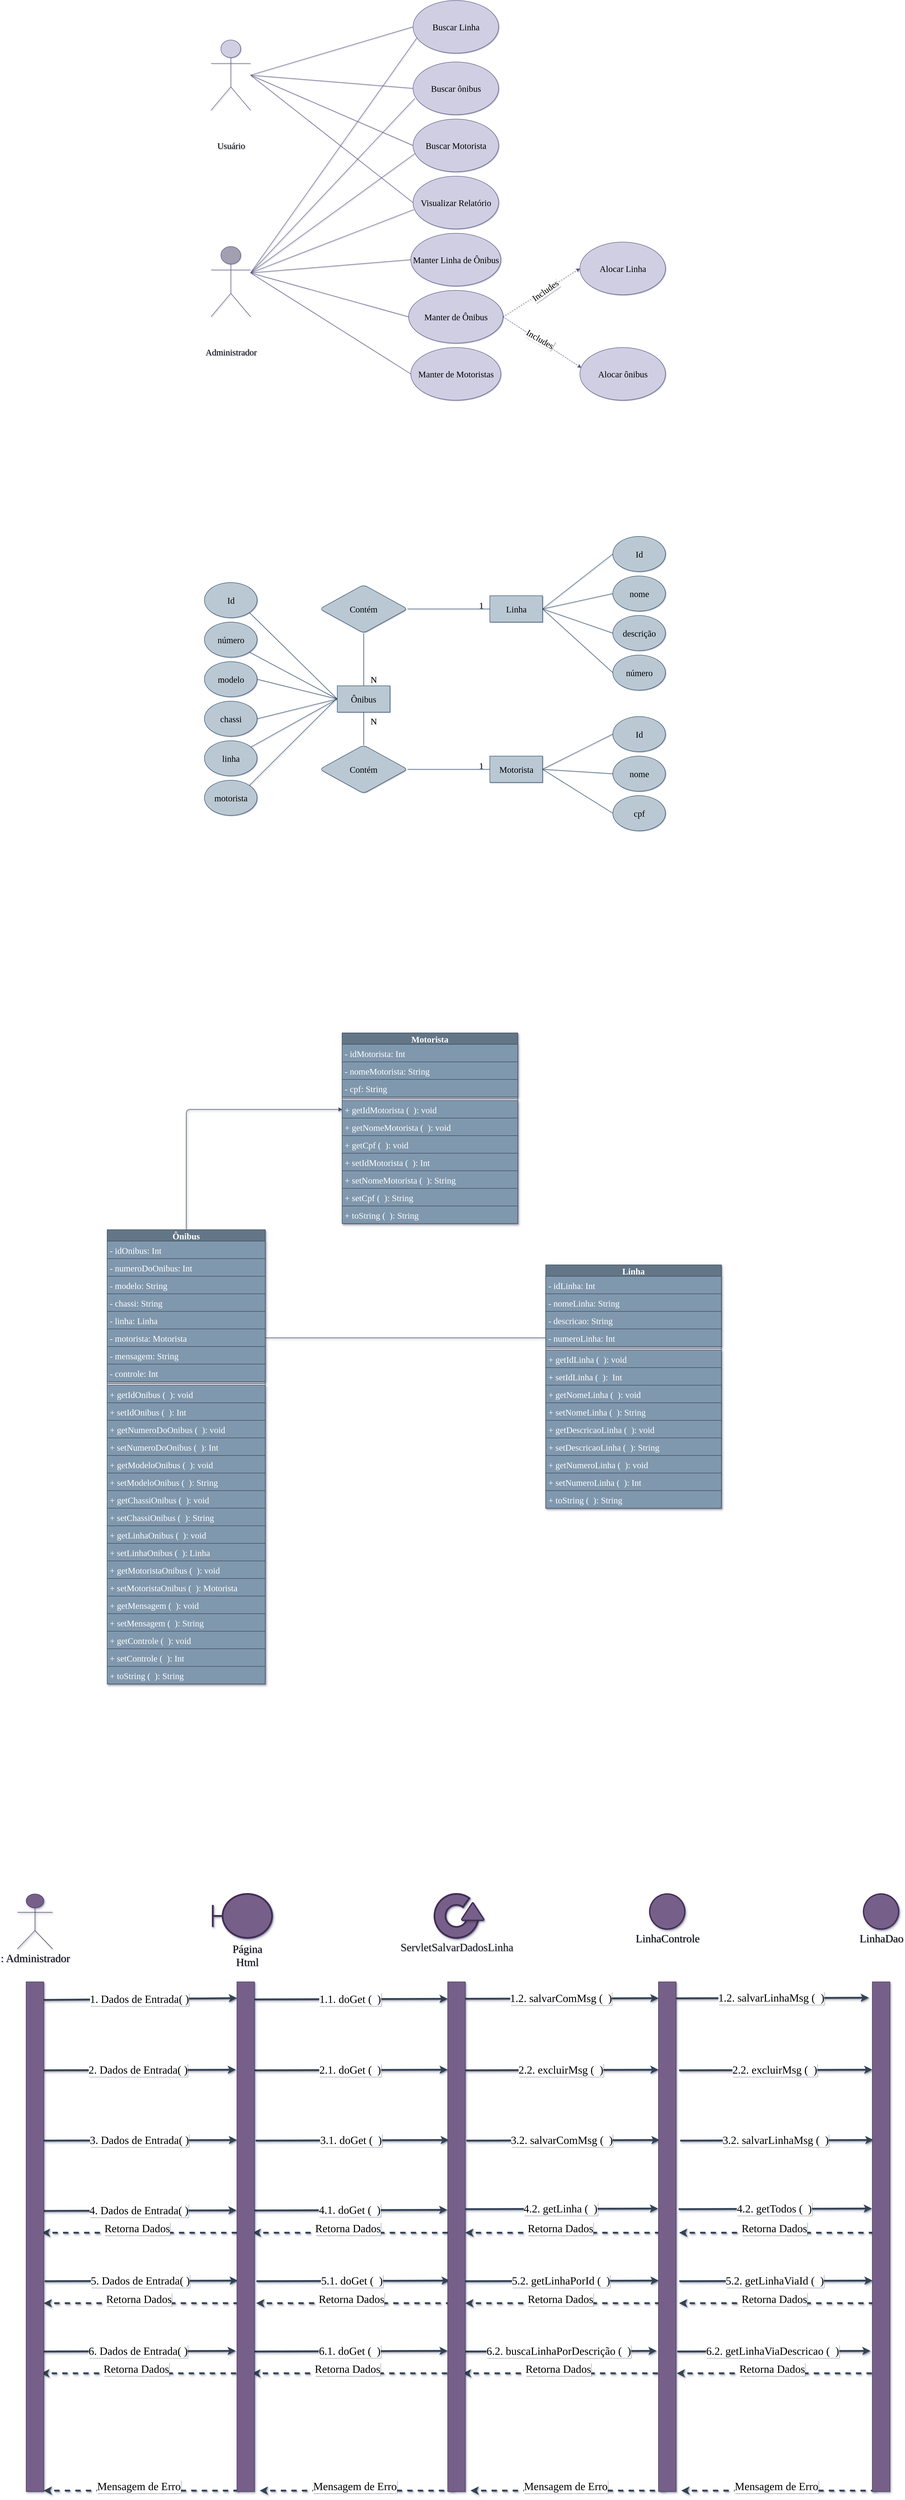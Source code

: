 <mxfile version="13.7.3" type="device"><diagram id="0r0vHbZib1SeLEXJKPyM" name="Page-1"><mxGraphModel dx="9759" dy="6555" grid="1" gridSize="10" guides="1" tooltips="1" connect="1" arrows="1" fold="1" page="1" pageScale="1" pageWidth="850" pageHeight="1100" math="0" shadow="1"><root><mxCell id="0"/><mxCell id="1" parent="0"/><mxCell id="Tp44TEl868slb9FIknQo-129" value="&lt;font style=&quot;font-size: 25px&quot; color=&quot;#000000&quot;&gt;: Administrador&lt;/font&gt;" style="shape=umlActor;verticalLabelPosition=bottom;verticalAlign=top;html=1;shadow=1;strokeColor=#432D57;strokeWidth=1;fillColor=#76608a;fontFamily=Ubuntu;fontSize=20;fontColor=#ffffff;" vertex="1" parent="1"><mxGeometry x="-478.5" y="3500" width="80" height="125" as="geometry"/></mxCell><mxCell id="EUAcjwE8Xg2AIwuBWxsA-1" value="Administrador" style="shape=umlActor;verticalLabelPosition=bottom;verticalAlign=middle;html=1;outlineConnect=0;fontSize=20;strokeColor=#56517e;fillColor=#A2A0B0;fontFamily=Ubuntu;" parent="1" vertex="1"><mxGeometry x="-37.5" y="-250" width="90" height="160" as="geometry"/></mxCell><mxCell id="utw0tvUPM9FnBnMX7zKg-1" value="Manter Linha de Ônibus" style="ellipse;whiteSpace=wrap;html=1;fontSize=20;fillColor=#d0cee2;strokeColor=#56517e;fontFamily=Ubuntu;verticalAlign=middle;" parent="1" vertex="1"><mxGeometry x="417.5" y="-280" width="205" height="120" as="geometry"/></mxCell><mxCell id="utw0tvUPM9FnBnMX7zKg-3" value="Manter de Motoristas" style="ellipse;whiteSpace=wrap;html=1;fontSize=20;fillColor=#d0cee2;strokeColor=#56517e;fontFamily=Ubuntu;verticalAlign=middle;" parent="1" vertex="1"><mxGeometry x="417.5" y="-20" width="205" height="120" as="geometry"/></mxCell><mxCell id="utw0tvUPM9FnBnMX7zKg-4" value="Manter de Ônibus" style="ellipse;whiteSpace=wrap;html=1;fontSize=20;fillColor=#d0cee2;strokeColor=#56517e;fontFamily=Ubuntu;verticalAlign=middle;" parent="1" vertex="1"><mxGeometry x="412.5" y="-150" width="215" height="120" as="geometry"/></mxCell><mxCell id="utw0tvUPM9FnBnMX7zKg-6" value="Alocar ônibus" style="ellipse;whiteSpace=wrap;html=1;fontSize=20;fillColor=#d0cee2;strokeColor=#56517e;fontFamily=Ubuntu;verticalAlign=middle;" parent="1" vertex="1"><mxGeometry x="802.5" y="-20" width="195" height="120" as="geometry"/></mxCell><mxCell id="utw0tvUPM9FnBnMX7zKg-7" value="" style="endArrow=none;html=1;fontSize=20;entryX=0;entryY=0.5;entryDx=0;entryDy=0;fillColor=#d0cee2;strokeColor=#56517e;fontFamily=Ubuntu;verticalAlign=middle;" parent="1" target="utw0tvUPM9FnBnMX7zKg-1" edge="1"><mxGeometry width="50" height="50" relative="1" as="geometry"><mxPoint x="52.5" y="-190" as="sourcePoint"/><mxPoint x="572.5" y="-210" as="targetPoint"/></mxGeometry></mxCell><mxCell id="utw0tvUPM9FnBnMX7zKg-8" value="" style="endArrow=none;html=1;fontSize=20;entryX=0;entryY=0.5;entryDx=0;entryDy=0;fillColor=#d0cee2;strokeColor=#56517e;fontFamily=Ubuntu;verticalAlign=middle;" parent="1" target="utw0tvUPM9FnBnMX7zKg-3" edge="1"><mxGeometry width="50" height="50" relative="1" as="geometry"><mxPoint x="52.5" y="-190" as="sourcePoint"/><mxPoint x="417.5" y="-300" as="targetPoint"/></mxGeometry></mxCell><mxCell id="utw0tvUPM9FnBnMX7zKg-9" value="" style="endArrow=none;html=1;fontSize=20;entryX=0;entryY=0.5;entryDx=0;entryDy=0;fillColor=#d0cee2;strokeColor=#56517e;fontFamily=Ubuntu;verticalAlign=middle;" parent="1" target="utw0tvUPM9FnBnMX7zKg-4" edge="1"><mxGeometry width="50" height="50" relative="1" as="geometry"><mxPoint x="52.5" y="-190" as="sourcePoint"/><mxPoint x="417.5" y="-140" as="targetPoint"/></mxGeometry></mxCell><mxCell id="vlXLVwTmV9V4wJ7c8ATL-5" value="" style="endArrow=classic;html=1;fontSize=20;exitX=1;exitY=0.5;exitDx=0;exitDy=0;dashed=1;endFill=1;fillColor=#d0cee2;strokeColor=#56517e;fontFamily=Ubuntu;entryX=0.016;entryY=0.382;entryDx=0;entryDy=0;entryPerimeter=0;verticalAlign=middle;" parent="1" source="utw0tvUPM9FnBnMX7zKg-4" edge="1" target="utw0tvUPM9FnBnMX7zKg-6"><mxGeometry width="50" height="50" relative="1" as="geometry"><mxPoint x="608.07" y="-177" as="sourcePoint"/><mxPoint x="872.5" y="40" as="targetPoint"/></mxGeometry></mxCell><mxCell id="vlXLVwTmV9V4wJ7c8ATL-47" value="Includes" style="edgeLabel;html=1;align=center;verticalAlign=middle;resizable=0;points=[];fontSize=20;rotation=30;fontFamily=Ubuntu;" parent="vlXLVwTmV9V4wJ7c8ATL-5" vertex="1" connectable="0"><mxGeometry x="-0.321" y="6" relative="1" as="geometry"><mxPoint x="20.95" y="15.5" as="offset"/></mxGeometry></mxCell><mxCell id="vlXLVwTmV9V4wJ7c8ATL-33" value="Usuário" style="shape=umlActor;verticalLabelPosition=bottom;verticalAlign=middle;html=1;outlineConnect=0;fontSize=20;fillColor=#d0cee2;strokeColor=#56517e;fontFamily=Ubuntu;" parent="1" vertex="1"><mxGeometry x="-37.5" y="-720" width="90" height="160" as="geometry"/></mxCell><mxCell id="vlXLVwTmV9V4wJ7c8ATL-34" value="Buscar Linha" style="ellipse;whiteSpace=wrap;html=1;fontSize=20;fillColor=#d0cee2;strokeColor=#56517e;fontFamily=Ubuntu;verticalAlign=middle;" parent="1" vertex="1"><mxGeometry x="422.5" y="-810" width="195" height="120" as="geometry"/></mxCell><mxCell id="vlXLVwTmV9V4wJ7c8ATL-35" value="Buscar ônibus" style="ellipse;whiteSpace=wrap;html=1;fontSize=20;fillColor=#d0cee2;strokeColor=#56517e;fontFamily=Ubuntu;verticalAlign=middle;" parent="1" vertex="1"><mxGeometry x="422.5" y="-670" width="195" height="120" as="geometry"/></mxCell><mxCell id="vlXLVwTmV9V4wJ7c8ATL-36" value="Buscar Motorista" style="ellipse;whiteSpace=wrap;html=1;fontSize=20;fillColor=#d0cee2;strokeColor=#56517e;fontFamily=Ubuntu;verticalAlign=middle;" parent="1" vertex="1"><mxGeometry x="422.5" y="-540" width="195" height="120" as="geometry"/></mxCell><mxCell id="vlXLVwTmV9V4wJ7c8ATL-37" value="Alocar Linha" style="ellipse;whiteSpace=wrap;html=1;fontSize=20;fillColor=#d0cee2;strokeColor=#56517e;fontFamily=Ubuntu;verticalAlign=middle;" parent="1" vertex="1"><mxGeometry x="802.5" y="-260" width="195" height="120" as="geometry"/></mxCell><mxCell id="vlXLVwTmV9V4wJ7c8ATL-39" value="" style="endArrow=none;html=1;fontSize=20;entryX=0;entryY=0.5;entryDx=0;entryDy=0;fillColor=#d0cee2;strokeColor=#56517e;fontFamily=Ubuntu;verticalAlign=middle;" parent="1" target="vlXLVwTmV9V4wJ7c8ATL-34" edge="1"><mxGeometry width="50" height="50" relative="1" as="geometry"><mxPoint x="52.5" y="-640" as="sourcePoint"/><mxPoint x="427.5" y="-390" as="targetPoint"/></mxGeometry></mxCell><mxCell id="vlXLVwTmV9V4wJ7c8ATL-40" value="" style="endArrow=none;html=1;fontSize=20;entryX=0;entryY=0.5;entryDx=0;entryDy=0;fillColor=#d0cee2;strokeColor=#56517e;fontFamily=Ubuntu;verticalAlign=middle;" parent="1" target="vlXLVwTmV9V4wJ7c8ATL-35" edge="1"><mxGeometry width="50" height="50" relative="1" as="geometry"><mxPoint x="52.5" y="-640" as="sourcePoint"/><mxPoint x="456.184" y="-787.496" as="targetPoint"/></mxGeometry></mxCell><mxCell id="vlXLVwTmV9V4wJ7c8ATL-41" value="" style="endArrow=none;html=1;fontSize=20;entryX=0;entryY=0.5;entryDx=0;entryDy=0;fillColor=#d0cee2;strokeColor=#56517e;fontFamily=Ubuntu;verticalAlign=middle;" parent="1" target="vlXLVwTmV9V4wJ7c8ATL-36" edge="1"><mxGeometry width="50" height="50" relative="1" as="geometry"><mxPoint x="52.5" y="-640" as="sourcePoint"/><mxPoint x="427.5" y="-690" as="targetPoint"/></mxGeometry></mxCell><mxCell id="vlXLVwTmV9V4wJ7c8ATL-42" value="Visualizar Relatório" style="ellipse;whiteSpace=wrap;html=1;fontSize=20;fillColor=#d0cee2;strokeColor=#56517e;fontFamily=Ubuntu;verticalAlign=middle;" parent="1" vertex="1"><mxGeometry x="422.5" y="-410" width="195" height="120" as="geometry"/></mxCell><mxCell id="vlXLVwTmV9V4wJ7c8ATL-43" value="" style="endArrow=none;html=1;fontSize=20;entryX=0;entryY=0.5;entryDx=0;entryDy=0;fillColor=#d0cee2;strokeColor=#56517e;fontFamily=Ubuntu;verticalAlign=middle;" parent="1" target="vlXLVwTmV9V4wJ7c8ATL-42" edge="1"><mxGeometry width="50" height="50" relative="1" as="geometry"><mxPoint x="52.5" y="-640" as="sourcePoint"/><mxPoint x="427.5" y="-560" as="targetPoint"/></mxGeometry></mxCell><mxCell id="vlXLVwTmV9V4wJ7c8ATL-44" value="" style="endArrow=none;html=1;fontSize=20;entryX=0.043;entryY=0.715;entryDx=0;entryDy=0;entryPerimeter=0;fillColor=#d0cee2;strokeColor=#56517e;fontFamily=Ubuntu;verticalAlign=middle;" parent="1" target="vlXLVwTmV9V4wJ7c8ATL-34" edge="1"><mxGeometry width="50" height="50" relative="1" as="geometry"><mxPoint x="52.5" y="-190" as="sourcePoint"/><mxPoint x="417.5" y="-410" as="targetPoint"/></mxGeometry></mxCell><mxCell id="vlXLVwTmV9V4wJ7c8ATL-45" value="" style="endArrow=none;html=1;fontSize=20;entryX=0.021;entryY=0.656;entryDx=0;entryDy=0;entryPerimeter=0;fillColor=#d0cee2;strokeColor=#56517e;fontFamily=Ubuntu;verticalAlign=middle;" parent="1" target="vlXLVwTmV9V4wJ7c8ATL-36" edge="1"><mxGeometry width="50" height="50" relative="1" as="geometry"><mxPoint x="52.5" y="-190" as="sourcePoint"/><mxPoint x="427.5" y="-400" as="targetPoint"/></mxGeometry></mxCell><mxCell id="vlXLVwTmV9V4wJ7c8ATL-46" value="" style="endArrow=none;html=1;fontSize=20;entryX=0.021;entryY=0.692;entryDx=0;entryDy=0;entryPerimeter=0;fillColor=#d0cee2;strokeColor=#56517e;fontFamily=Ubuntu;verticalAlign=middle;" parent="1" target="vlXLVwTmV9V4wJ7c8ATL-35" edge="1"><mxGeometry width="50" height="50" relative="1" as="geometry"><mxPoint x="52.5" y="-190" as="sourcePoint"/><mxPoint x="427.5" y="-560" as="targetPoint"/></mxGeometry></mxCell><mxCell id="vlXLVwTmV9V4wJ7c8ATL-53" value="Contém" style="rhombus;whiteSpace=wrap;html=1;rounded=1;fontSize=20;fillColor=#bac8d3;strokeColor=#23445d;fontFamily=Ubuntu;verticalAlign=middle;" parent="1" vertex="1"><mxGeometry x="210" y="885" width="200" height="110" as="geometry"/></mxCell><mxCell id="vlXLVwTmV9V4wJ7c8ATL-54" value="Contém" style="rhombus;whiteSpace=wrap;html=1;rounded=1;fontSize=20;fillColor=#bac8d3;strokeColor=#23445d;fontFamily=Ubuntu;verticalAlign=middle;" parent="1" vertex="1"><mxGeometry x="210" y="520" width="200" height="110" as="geometry"/></mxCell><mxCell id="vlXLVwTmV9V4wJ7c8ATL-55" value="" style="endArrow=none;html=1;fontSize=20;entryX=0;entryY=0.5;entryDx=0;entryDy=0;exitX=1;exitY=0.5;exitDx=0;exitDy=0;fillColor=#bac8d3;strokeColor=#23445d;fontFamily=Ubuntu;verticalAlign=middle;" parent="1" source="vlXLVwTmV9V4wJ7c8ATL-53" target="Tp44TEl868slb9FIknQo-29" edge="1"><mxGeometry width="50" height="50" relative="1" as="geometry"><mxPoint x="467.5" y="940" as="sourcePoint"/><mxPoint x="527.5" y="925" as="targetPoint"/></mxGeometry></mxCell><mxCell id="vlXLVwTmV9V4wJ7c8ATL-56" value="" style="endArrow=none;html=1;fontSize=20;entryX=0.5;entryY=0;entryDx=0;entryDy=0;exitX=0.5;exitY=1;exitDx=0;exitDy=0;startArrow=none;startFill=0;fillColor=#bac8d3;strokeColor=#23445d;fontFamily=Ubuntu;verticalAlign=middle;" parent="1" source="Tp44TEl868slb9FIknQo-2" target="vlXLVwTmV9V4wJ7c8ATL-53" edge="1"><mxGeometry width="50" height="50" relative="1" as="geometry"><mxPoint x="310" y="920" as="sourcePoint"/><mxPoint x="615" y="1085" as="targetPoint"/></mxGeometry></mxCell><mxCell id="vlXLVwTmV9V4wJ7c8ATL-57" value="" style="endArrow=none;html=1;fontSize=20;entryX=1;entryY=0.5;entryDx=0;entryDy=0;exitX=-0.026;exitY=0.412;exitDx=0;exitDy=0;startArrow=none;startFill=0;exitPerimeter=0;fillColor=#bac8d3;strokeColor=#23445d;fontFamily=Ubuntu;verticalAlign=middle;" parent="1" target="vlXLVwTmV9V4wJ7c8ATL-54" edge="1"><mxGeometry width="50" height="50" relative="1" as="geometry"><mxPoint x="599.02" y="575.04" as="sourcePoint"/><mxPoint x="535" y="630" as="targetPoint"/></mxGeometry></mxCell><mxCell id="vlXLVwTmV9V4wJ7c8ATL-58" value="" style="endArrow=none;html=1;fontSize=20;entryX=0.5;entryY=0;entryDx=0;entryDy=0;exitX=0.5;exitY=1;exitDx=0;exitDy=0;fillColor=#bac8d3;strokeColor=#23445d;fontFamily=Ubuntu;verticalAlign=middle;" parent="1" source="vlXLVwTmV9V4wJ7c8ATL-54" target="Tp44TEl868slb9FIknQo-2" edge="1"><mxGeometry width="50" height="50" relative="1" as="geometry"><mxPoint x="420" y="1085" as="sourcePoint"/><mxPoint x="310" y="680" as="targetPoint"/></mxGeometry></mxCell><mxCell id="hTj1FgYuVg_CTMu86l1J-1" value="" style="endArrow=none;html=1;fontSize=20;entryX=0.01;entryY=0.633;entryDx=0;entryDy=0;entryPerimeter=0;fillColor=#d0cee2;strokeColor=#56517e;fontFamily=Ubuntu;verticalAlign=middle;" parent="1" target="vlXLVwTmV9V4wJ7c8ATL-42" edge="1"><mxGeometry width="50" height="50" relative="1" as="geometry"><mxPoint x="52.5" y="-190" as="sourcePoint"/><mxPoint x="426.595" y="-451.28" as="targetPoint"/></mxGeometry></mxCell><mxCell id="Tp44TEl868slb9FIknQo-2" value="&lt;span style=&quot;font-size: 20px;&quot;&gt;Ônibus&lt;/span&gt;" style="rounded=0;whiteSpace=wrap;html=1;fontSize=20;fillColor=#bac8d3;strokeColor=#23445d;fontFamily=Ubuntu;verticalAlign=middle;" vertex="1" parent="1"><mxGeometry x="250" y="750" width="120" height="60" as="geometry"/></mxCell><mxCell id="Tp44TEl868slb9FIknQo-3" value="&lt;span style=&quot;font-size: 20px; text-align: left;&quot;&gt;Id&lt;/span&gt;" style="ellipse;whiteSpace=wrap;html=1;fontSize=20;fillColor=#bac8d3;strokeColor=#23445d;fontFamily=Ubuntu;verticalAlign=middle;" vertex="1" parent="1"><mxGeometry x="-52.5" y="515" width="120" height="80" as="geometry"/></mxCell><mxCell id="Tp44TEl868slb9FIknQo-4" value="&lt;span style=&quot;font-size: 20px; text-align: left;&quot;&gt;número&lt;/span&gt;" style="ellipse;whiteSpace=wrap;html=1;fontSize=20;fillColor=#bac8d3;strokeColor=#23445d;fontFamily=Ubuntu;verticalAlign=middle;" vertex="1" parent="1"><mxGeometry x="-52.5" y="605" width="120" height="80" as="geometry"/></mxCell><mxCell id="Tp44TEl868slb9FIknQo-5" value="&lt;span style=&quot;font-size: 20px; text-align: left;&quot;&gt;modelo&lt;/span&gt;" style="ellipse;whiteSpace=wrap;html=1;fontSize=20;fillColor=#bac8d3;strokeColor=#23445d;fontFamily=Ubuntu;verticalAlign=middle;" vertex="1" parent="1"><mxGeometry x="-52.5" y="695" width="120" height="80" as="geometry"/></mxCell><mxCell id="Tp44TEl868slb9FIknQo-7" value="&lt;span style=&quot;font-size: 20px; text-align: left;&quot;&gt;chassi&lt;/span&gt;" style="ellipse;whiteSpace=wrap;html=1;fontSize=20;fillColor=#bac8d3;strokeColor=#23445d;fontFamily=Ubuntu;verticalAlign=middle;" vertex="1" parent="1"><mxGeometry x="-52.5" y="785" width="120" height="80" as="geometry"/></mxCell><mxCell id="Tp44TEl868slb9FIknQo-8" value="&lt;span style=&quot;font-size: 20px; text-align: left;&quot;&gt;linha&lt;/span&gt;" style="ellipse;whiteSpace=wrap;html=1;fontSize=20;fillColor=#bac8d3;strokeColor=#23445d;fontFamily=Ubuntu;verticalAlign=middle;" vertex="1" parent="1"><mxGeometry x="-52.5" y="875" width="120" height="80" as="geometry"/></mxCell><mxCell id="Tp44TEl868slb9FIknQo-9" value="&lt;span style=&quot;font-size: 20px; text-align: left;&quot;&gt;motorista&lt;/span&gt;" style="ellipse;whiteSpace=wrap;html=1;fontSize=20;fillColor=#bac8d3;strokeColor=#23445d;fontFamily=Ubuntu;verticalAlign=middle;" vertex="1" parent="1"><mxGeometry x="-52.5" y="965" width="120" height="80" as="geometry"/></mxCell><mxCell id="Tp44TEl868slb9FIknQo-10" value="" style="endArrow=none;html=1;entryX=0;entryY=0.5;entryDx=0;entryDy=0;exitX=1;exitY=1;exitDx=0;exitDy=0;fontSize=20;fillColor=#bac8d3;strokeColor=#23445d;fontFamily=Ubuntu;verticalAlign=middle;" edge="1" parent="1" source="Tp44TEl868slb9FIknQo-3" target="Tp44TEl868slb9FIknQo-2"><mxGeometry width="50" height="50" relative="1" as="geometry"><mxPoint x="227.5" y="790" as="sourcePoint"/><mxPoint x="277.5" y="740" as="targetPoint"/></mxGeometry></mxCell><mxCell id="Tp44TEl868slb9FIknQo-11" value="" style="endArrow=none;html=1;entryX=0;entryY=0.5;entryDx=0;entryDy=0;exitX=1;exitY=1;exitDx=0;exitDy=0;fontSize=20;fillColor=#bac8d3;strokeColor=#23445d;fontFamily=Ubuntu;verticalAlign=middle;" edge="1" parent="1" source="Tp44TEl868slb9FIknQo-4" target="Tp44TEl868slb9FIknQo-2"><mxGeometry width="50" height="50" relative="1" as="geometry"><mxPoint x="119.926" y="593.284" as="sourcePoint"/><mxPoint x="260" y="790" as="targetPoint"/></mxGeometry></mxCell><mxCell id="Tp44TEl868slb9FIknQo-12" value="" style="endArrow=none;html=1;entryX=0;entryY=0.5;entryDx=0;entryDy=0;exitX=1;exitY=0.5;exitDx=0;exitDy=0;fontSize=20;fillColor=#bac8d3;strokeColor=#23445d;fontFamily=Ubuntu;verticalAlign=middle;" edge="1" parent="1" source="Tp44TEl868slb9FIknQo-5" target="Tp44TEl868slb9FIknQo-2"><mxGeometry width="50" height="50" relative="1" as="geometry"><mxPoint x="119.926" y="683.284" as="sourcePoint"/><mxPoint x="260" y="790" as="targetPoint"/></mxGeometry></mxCell><mxCell id="Tp44TEl868slb9FIknQo-13" value="" style="endArrow=none;html=1;entryX=0;entryY=0.5;entryDx=0;entryDy=0;exitX=1;exitY=0.5;exitDx=0;exitDy=0;fontSize=20;fillColor=#bac8d3;strokeColor=#23445d;fontFamily=Ubuntu;verticalAlign=middle;" edge="1" parent="1" source="Tp44TEl868slb9FIknQo-7" target="Tp44TEl868slb9FIknQo-2"><mxGeometry width="50" height="50" relative="1" as="geometry"><mxPoint x="137.5" y="745" as="sourcePoint"/><mxPoint x="260" y="790" as="targetPoint"/></mxGeometry></mxCell><mxCell id="Tp44TEl868slb9FIknQo-14" value="" style="endArrow=none;html=1;entryX=0;entryY=0.5;entryDx=0;entryDy=0;fontSize=20;fillColor=#bac8d3;strokeColor=#23445d;fontFamily=Ubuntu;verticalAlign=middle;" edge="1" parent="1" source="Tp44TEl868slb9FIknQo-8" target="Tp44TEl868slb9FIknQo-2"><mxGeometry width="50" height="50" relative="1" as="geometry"><mxPoint x="137.5" y="835" as="sourcePoint"/><mxPoint x="260" y="790" as="targetPoint"/></mxGeometry></mxCell><mxCell id="Tp44TEl868slb9FIknQo-15" value="" style="endArrow=none;html=1;exitX=1;exitY=0;exitDx=0;exitDy=0;fontSize=20;fillColor=#bac8d3;strokeColor=#23445d;fontFamily=Ubuntu;verticalAlign=middle;" edge="1" parent="1" source="Tp44TEl868slb9FIknQo-9"><mxGeometry width="50" height="50" relative="1" as="geometry"><mxPoint x="137.5" y="925" as="sourcePoint"/><mxPoint x="247.5" y="780" as="targetPoint"/></mxGeometry></mxCell><mxCell id="Tp44TEl868slb9FIknQo-16" value="&lt;span style=&quot;font-size: 20px;&quot;&gt;Linha&lt;/span&gt;" style="rounded=0;whiteSpace=wrap;html=1;fontSize=20;fillColor=#bac8d3;strokeColor=#23445d;fontFamily=Ubuntu;verticalAlign=middle;" vertex="1" parent="1"><mxGeometry x="597.5" y="545" width="120" height="60" as="geometry"/></mxCell><mxCell id="Tp44TEl868slb9FIknQo-18" value="&lt;span style=&quot;font-size: 20px; text-align: left;&quot;&gt;Id&lt;/span&gt;" style="ellipse;whiteSpace=wrap;html=1;fontSize=20;fillColor=#bac8d3;strokeColor=#23445d;fontFamily=Ubuntu;verticalAlign=middle;" vertex="1" parent="1"><mxGeometry x="877.5" y="410" width="120" height="80" as="geometry"/></mxCell><mxCell id="Tp44TEl868slb9FIknQo-19" value="&lt;span style=&quot;font-size: 20px; text-align: left;&quot;&gt;nome&lt;/span&gt;" style="ellipse;whiteSpace=wrap;html=1;fontSize=20;fillColor=#bac8d3;strokeColor=#23445d;fontFamily=Ubuntu;verticalAlign=middle;" vertex="1" parent="1"><mxGeometry x="877.5" y="500" width="120" height="80" as="geometry"/></mxCell><mxCell id="Tp44TEl868slb9FIknQo-20" value="&lt;span style=&quot;font-size: 20px; text-align: left;&quot;&gt;descrição&lt;/span&gt;" style="ellipse;whiteSpace=wrap;html=1;fontSize=20;fillColor=#bac8d3;strokeColor=#23445d;fontFamily=Ubuntu;verticalAlign=middle;" vertex="1" parent="1"><mxGeometry x="877.5" y="590" width="120" height="80" as="geometry"/></mxCell><mxCell id="Tp44TEl868slb9FIknQo-21" value="&lt;span style=&quot;font-size: 20px; text-align: left;&quot;&gt;número&lt;/span&gt;" style="ellipse;whiteSpace=wrap;html=1;fontSize=20;fillColor=#bac8d3;strokeColor=#23445d;fontFamily=Ubuntu;verticalAlign=middle;" vertex="1" parent="1"><mxGeometry x="877.5" y="680" width="120" height="80" as="geometry"/></mxCell><mxCell id="Tp44TEl868slb9FIknQo-24" value="" style="endArrow=none;html=1;entryX=1;entryY=0.5;entryDx=0;entryDy=0;exitX=0;exitY=0.5;exitDx=0;exitDy=0;fontSize=20;fillColor=#bac8d3;strokeColor=#23445d;fontFamily=Ubuntu;verticalAlign=middle;" edge="1" parent="1" source="Tp44TEl868slb9FIknQo-18" target="Tp44TEl868slb9FIknQo-16"><mxGeometry width="50" height="50" relative="1" as="geometry"><mxPoint x="1119.926" y="513.284" as="sourcePoint"/><mxPoint x="1260" y="710" as="targetPoint"/></mxGeometry></mxCell><mxCell id="Tp44TEl868slb9FIknQo-25" value="" style="endArrow=none;html=1;entryX=1;entryY=0.5;entryDx=0;entryDy=0;exitX=0;exitY=0.5;exitDx=0;exitDy=0;fontSize=20;fillColor=#bac8d3;strokeColor=#23445d;fontFamily=Ubuntu;verticalAlign=middle;" edge="1" parent="1" source="Tp44TEl868slb9FIknQo-19" target="Tp44TEl868slb9FIknQo-16"><mxGeometry width="50" height="50" relative="1" as="geometry"><mxPoint x="1119.926" y="603.284" as="sourcePoint"/><mxPoint x="1260" y="710" as="targetPoint"/></mxGeometry></mxCell><mxCell id="Tp44TEl868slb9FIknQo-26" value="" style="endArrow=none;html=1;entryX=1;entryY=0.5;entryDx=0;entryDy=0;exitX=0;exitY=0.5;exitDx=0;exitDy=0;fontSize=20;fillColor=#bac8d3;strokeColor=#23445d;fontFamily=Ubuntu;verticalAlign=middle;" edge="1" parent="1" source="Tp44TEl868slb9FIknQo-20" target="Tp44TEl868slb9FIknQo-16"><mxGeometry width="50" height="50" relative="1" as="geometry"><mxPoint x="1137.5" y="665" as="sourcePoint"/><mxPoint x="1260" y="710" as="targetPoint"/></mxGeometry></mxCell><mxCell id="Tp44TEl868slb9FIknQo-27" value="" style="endArrow=none;html=1;entryX=1;entryY=0.5;entryDx=0;entryDy=0;exitX=0;exitY=0.5;exitDx=0;exitDy=0;fontSize=20;fillColor=#bac8d3;strokeColor=#23445d;fontFamily=Ubuntu;verticalAlign=middle;" edge="1" parent="1" source="Tp44TEl868slb9FIknQo-21" target="Tp44TEl868slb9FIknQo-16"><mxGeometry width="50" height="50" relative="1" as="geometry"><mxPoint x="1137.5" y="755" as="sourcePoint"/><mxPoint x="1260" y="710" as="targetPoint"/></mxGeometry></mxCell><mxCell id="Tp44TEl868slb9FIknQo-29" value="&lt;span style=&quot;font-size: 20px;&quot;&gt;Motorista&lt;/span&gt;" style="rounded=0;whiteSpace=wrap;html=1;fontSize=20;fillColor=#bac8d3;strokeColor=#23445d;fontFamily=Ubuntu;verticalAlign=middle;" vertex="1" parent="1"><mxGeometry x="597.5" y="910" width="120" height="60" as="geometry"/></mxCell><mxCell id="Tp44TEl868slb9FIknQo-31" value="&lt;span style=&quot;font-size: 20px; text-align: left;&quot;&gt;Id&lt;/span&gt;" style="ellipse;whiteSpace=wrap;html=1;fontSize=20;fillColor=#bac8d3;strokeColor=#23445d;fontFamily=Ubuntu;verticalAlign=middle;" vertex="1" parent="1"><mxGeometry x="877.5" y="820" width="120" height="80" as="geometry"/></mxCell><mxCell id="Tp44TEl868slb9FIknQo-32" value="&lt;span style=&quot;font-size: 20px; text-align: left;&quot;&gt;nome&lt;/span&gt;" style="ellipse;whiteSpace=wrap;html=1;fontSize=20;fillColor=#bac8d3;strokeColor=#23445d;fontFamily=Ubuntu;verticalAlign=middle;" vertex="1" parent="1"><mxGeometry x="877.5" y="910" width="120" height="80" as="geometry"/></mxCell><mxCell id="Tp44TEl868slb9FIknQo-33" value="&lt;span style=&quot;font-size: 20px; text-align: left;&quot;&gt;cpf&lt;/span&gt;" style="ellipse;whiteSpace=wrap;html=1;fontSize=20;fillColor=#bac8d3;strokeColor=#23445d;fontFamily=Ubuntu;verticalAlign=middle;" vertex="1" parent="1"><mxGeometry x="877.5" y="1000" width="120" height="80" as="geometry"/></mxCell><mxCell id="Tp44TEl868slb9FIknQo-35" value="" style="endArrow=none;html=1;entryX=1;entryY=0.5;entryDx=0;entryDy=0;exitX=0;exitY=0.5;exitDx=0;exitDy=0;fontSize=20;fillColor=#bac8d3;strokeColor=#23445d;fontFamily=Ubuntu;verticalAlign=middle;" edge="1" parent="1" source="Tp44TEl868slb9FIknQo-31" target="Tp44TEl868slb9FIknQo-29"><mxGeometry width="50" height="50" relative="1" as="geometry"><mxPoint x="1119.926" y="923.284" as="sourcePoint"/><mxPoint x="1260" y="1030" as="targetPoint"/></mxGeometry></mxCell><mxCell id="Tp44TEl868slb9FIknQo-36" value="" style="endArrow=none;html=1;entryX=1;entryY=0.5;entryDx=0;entryDy=0;exitX=0;exitY=0.5;exitDx=0;exitDy=0;fontSize=20;fillColor=#bac8d3;strokeColor=#23445d;fontFamily=Ubuntu;verticalAlign=middle;" edge="1" parent="1" source="Tp44TEl868slb9FIknQo-32" target="Tp44TEl868slb9FIknQo-29"><mxGeometry width="50" height="50" relative="1" as="geometry"><mxPoint x="1137.5" y="985" as="sourcePoint"/><mxPoint x="1260" y="1030" as="targetPoint"/></mxGeometry></mxCell><mxCell id="Tp44TEl868slb9FIknQo-37" value="" style="endArrow=none;html=1;entryX=1;entryY=0.5;entryDx=0;entryDy=0;exitX=0;exitY=0.5;exitDx=0;exitDy=0;fontSize=20;fillColor=#bac8d3;strokeColor=#23445d;fontFamily=Ubuntu;verticalAlign=middle;" edge="1" parent="1" source="Tp44TEl868slb9FIknQo-33" target="Tp44TEl868slb9FIknQo-29"><mxGeometry width="50" height="50" relative="1" as="geometry"><mxPoint x="1137.5" y="1075" as="sourcePoint"/><mxPoint x="1260" y="1030" as="targetPoint"/></mxGeometry></mxCell><mxCell id="Tp44TEl868slb9FIknQo-38" value="" style="endArrow=classic;html=1;fontSize=20;exitX=1;exitY=0.5;exitDx=0;exitDy=0;dashed=1;endFill=1;fillColor=#d0cee2;strokeColor=#56517e;fontFamily=Ubuntu;entryX=0;entryY=0.5;entryDx=0;entryDy=0;verticalAlign=middle;" edge="1" parent="1" source="utw0tvUPM9FnBnMX7zKg-4" target="vlXLVwTmV9V4wJ7c8ATL-37"><mxGeometry width="50" height="50" relative="1" as="geometry"><mxPoint x="622.5" y="-205.84" as="sourcePoint"/><mxPoint x="800.62" y="-90.0" as="targetPoint"/></mxGeometry></mxCell><mxCell id="Tp44TEl868slb9FIknQo-39" value="Includes" style="edgeLabel;html=1;align=center;verticalAlign=middle;resizable=0;points=[];fontSize=20;rotation=-35;fontFamily=Ubuntu;" vertex="1" connectable="0" parent="Tp44TEl868slb9FIknQo-38"><mxGeometry x="-0.321" y="6" relative="1" as="geometry"><mxPoint x="38.93" y="-17.67" as="offset"/></mxGeometry></mxCell><mxCell id="Tp44TEl868slb9FIknQo-101" value="" style="endArrow=none;html=1;fontFamily=Ubuntu;fontSize=20;fontColor=#A680B8;exitX=1;exitY=0.5;exitDx=0;exitDy=0;entryX=0;entryY=0.5;entryDx=0;entryDy=0;fillColor=#647687;strokeColor=#314354;shadow=1;spacingBottom=0;strokeWidth=1;" edge="1" parent="1" source="Tp44TEl868slb9FIknQo-66" target="Tp44TEl868slb9FIknQo-86"><mxGeometry width="50" height="50" relative="1" as="geometry"><mxPoint x="534.75" y="2070" as="sourcePoint"/><mxPoint x="584.75" y="2020" as="targetPoint"/></mxGeometry></mxCell><mxCell id="Tp44TEl868slb9FIknQo-102" value="" style="endArrow=classic;html=1;fontFamily=Ubuntu;fontSize=20;fontColor=#A680B8;exitX=0.5;exitY=0;exitDx=0;exitDy=0;entryX=0;entryY=0.5;entryDx=0;entryDy=0;startArrow=none;startFill=0;fillColor=#647687;strokeColor=#314354;shadow=1;spacingBottom=0;strokeWidth=1;endFill=1;" edge="1" parent="1" source="Tp44TEl868slb9FIknQo-53" target="Tp44TEl868slb9FIknQo-44"><mxGeometry width="50" height="50" relative="1" as="geometry"><mxPoint x="304.75" y="2167.0" as="sourcePoint"/><mxPoint x="639.75" y="2167.0" as="targetPoint"/><Array as="points"><mxPoint x="-94" y="1714"/></Array></mxGeometry></mxCell><mxCell id="Tp44TEl868slb9FIknQo-105" value="N" style="text;html=1;strokeColor=none;fillColor=none;align=center;verticalAlign=middle;whiteSpace=wrap;rounded=0;shadow=1;fontFamily=Ubuntu;fontSize=20;fontColor=#000000;" vertex="1" parent="1"><mxGeometry x="312.5" y="725" width="40" height="20" as="geometry"/></mxCell><mxCell id="Tp44TEl868slb9FIknQo-106" value="1" style="text;html=1;strokeColor=none;fillColor=none;align=center;verticalAlign=middle;whiteSpace=wrap;rounded=0;shadow=1;fontFamily=Ubuntu;fontSize=20;fontColor=#000000;" vertex="1" parent="1"><mxGeometry x="557.5" y="556" width="40" height="20" as="geometry"/></mxCell><mxCell id="Tp44TEl868slb9FIknQo-107" value="1" style="text;html=1;strokeColor=none;fillColor=none;align=center;verticalAlign=middle;whiteSpace=wrap;rounded=0;shadow=1;fontFamily=Ubuntu;fontSize=20;fontColor=#000000;" vertex="1" parent="1"><mxGeometry x="557.5" y="921" width="40" height="20" as="geometry"/></mxCell><mxCell id="Tp44TEl868slb9FIknQo-108" value="N" style="text;html=1;strokeColor=none;fillColor=none;align=center;verticalAlign=middle;whiteSpace=wrap;rounded=0;shadow=1;fontFamily=Ubuntu;fontSize=20;fontColor=#000000;" vertex="1" parent="1"><mxGeometry x="312.5" y="820" width="40" height="20" as="geometry"/></mxCell><mxCell id="Tp44TEl868slb9FIknQo-133" value="" style="endArrow=classic;html=1;shadow=1;strokeColor=#314354;strokeWidth=4;fontFamily=Ubuntu;fontSize=25;fontColor=#000000;exitX=1.063;exitY=0.002;exitDx=0;exitDy=0;exitPerimeter=0;entryX=0.063;entryY=0;entryDx=0;entryDy=0;entryPerimeter=0;fillColor=#647687;" edge="1" parent="1"><mxGeometry width="50" height="50" relative="1" as="geometry"><mxPoint x="-418.5" y="3741.14" as="sourcePoint"/><mxPoint x="21.5" y="3737" as="targetPoint"/></mxGeometry></mxCell><mxCell id="Tp44TEl868slb9FIknQo-138" value="1. Dados de Entrada( )" style="edgeLabel;html=1;align=center;verticalAlign=middle;resizable=0;points=[];fontSize=25;fontFamily=Ubuntu;fontColor=#000000;" vertex="1" connectable="0" parent="Tp44TEl868slb9FIknQo-133"><mxGeometry x="-0.472" y="4" relative="1" as="geometry"><mxPoint x="100.83" y="3" as="offset"/></mxGeometry></mxCell><mxCell id="Tp44TEl868slb9FIknQo-134" value="&lt;font color=&quot;#000000&quot;&gt;&lt;br&gt;&lt;br&gt;&lt;br&gt;&lt;br&gt;&lt;br&gt;&lt;br&gt;Página Html&lt;/font&gt;" style="shape=umlBoundary;whiteSpace=wrap;html=1;shadow=1;strokeColor=#432D57;strokeWidth=4;fillColor=#76608a;fontFamily=Ubuntu;fontSize=25;fontColor=#ffffff;" vertex="1" parent="1"><mxGeometry x="-33.5" y="3500" width="135" height="100" as="geometry"/></mxCell><mxCell id="Tp44TEl868slb9FIknQo-135" value="" style="endArrow=classic;html=1;shadow=1;strokeColor=#314354;strokeWidth=4;fontFamily=Ubuntu;fontSize=25;fontColor=#000000;exitX=-0.05;exitY=1;exitDx=0;exitDy=0;exitPerimeter=0;entryX=0.85;entryY=1;entryDx=0;entryDy=0;entryPerimeter=0;fillColor=#647687;dashed=1;" edge="1" parent="1"><mxGeometry width="50" height="50" relative="1" as="geometry"><mxPoint x="25.5" y="4858" as="sourcePoint"/><mxPoint x="-418.5" y="4858" as="targetPoint"/></mxGeometry></mxCell><mxCell id="Tp44TEl868slb9FIknQo-136" value="&lt;font style=&quot;font-size: 25px;&quot;&gt;Mensagem de Erro&lt;/font&gt;" style="edgeLabel;html=1;align=center;verticalAlign=middle;resizable=0;points=[];fontSize=25;fontFamily=Ubuntu;fontColor=#000000;" vertex="1" connectable="0" parent="Tp44TEl868slb9FIknQo-135"><mxGeometry x="0.252" y="-8" relative="1" as="geometry"><mxPoint x="50.33" y="-2" as="offset"/></mxGeometry></mxCell><mxCell id="Tp44TEl868slb9FIknQo-139" value="" style="endArrow=classic;html=1;shadow=1;strokeColor=#314354;strokeWidth=4;fontFamily=Ubuntu;fontSize=25;fontColor=#000000;exitX=1.063;exitY=0.002;exitDx=0;exitDy=0;exitPerimeter=0;entryX=0.063;entryY=0;entryDx=0;entryDy=0;entryPerimeter=0;fillColor=#647687;" edge="1" parent="1"><mxGeometry width="50" height="50" relative="1" as="geometry"><mxPoint x="61.5" y="3740.0" as="sourcePoint"/><mxPoint x="501.5" y="3738.64" as="targetPoint"/></mxGeometry></mxCell><mxCell id="Tp44TEl868slb9FIknQo-140" value="1.1. doGet (&amp;nbsp; )" style="edgeLabel;html=1;align=center;verticalAlign=middle;resizable=0;points=[];fontSize=25;fontFamily=Ubuntu;fontColor=#000000;" vertex="1" connectable="0" parent="Tp44TEl868slb9FIknQo-139"><mxGeometry x="-0.472" y="4" relative="1" as="geometry"><mxPoint x="100.83" y="3" as="offset"/></mxGeometry></mxCell><mxCell id="Tp44TEl868slb9FIknQo-141" value="" style="endArrow=classic;html=1;shadow=1;strokeColor=#314354;strokeWidth=4;fontFamily=Ubuntu;fontSize=25;fontColor=#000000;exitX=-0.05;exitY=1;exitDx=0;exitDy=0;exitPerimeter=0;entryX=0.85;entryY=1;entryDx=0;entryDy=0;entryPerimeter=0;fillColor=#647687;dashed=1;" edge="1" parent="1"><mxGeometry width="50" height="50" relative="1" as="geometry"><mxPoint x="517.5" y="4858" as="sourcePoint"/><mxPoint x="73.5" y="4858" as="targetPoint"/></mxGeometry></mxCell><mxCell id="Tp44TEl868slb9FIknQo-142" value="&lt;font style=&quot;font-size: 25px;&quot;&gt;Mensagem de Erro&lt;/font&gt;" style="edgeLabel;html=1;align=center;verticalAlign=middle;resizable=0;points=[];fontSize=25;fontFamily=Ubuntu;fontColor=#000000;" vertex="1" connectable="0" parent="Tp44TEl868slb9FIknQo-141"><mxGeometry x="0.252" y="-8" relative="1" as="geometry"><mxPoint x="50.33" y="-2" as="offset"/></mxGeometry></mxCell><mxCell id="Tp44TEl868slb9FIknQo-146" value="" style="endArrow=classic;html=1;shadow=1;strokeColor=#314354;strokeWidth=4;fontFamily=Ubuntu;fontSize=25;fontColor=#000000;exitX=1.063;exitY=0.002;exitDx=0;exitDy=0;exitPerimeter=0;entryX=0.063;entryY=0;entryDx=0;entryDy=0;entryPerimeter=0;fillColor=#647687;" edge="1" parent="1"><mxGeometry width="50" height="50" relative="1" as="geometry"><mxPoint x="541.5" y="3738.5" as="sourcePoint"/><mxPoint x="981.5" y="3737.14" as="targetPoint"/></mxGeometry></mxCell><mxCell id="Tp44TEl868slb9FIknQo-147" value="1.2. salvarComMsg (&amp;nbsp; )" style="edgeLabel;html=1;align=center;verticalAlign=middle;resizable=0;points=[];fontSize=25;fontFamily=Ubuntu;fontColor=#000000;" vertex="1" connectable="0" parent="Tp44TEl868slb9FIknQo-146"><mxGeometry x="-0.472" y="4" relative="1" as="geometry"><mxPoint x="100.83" y="3" as="offset"/></mxGeometry></mxCell><mxCell id="Tp44TEl868slb9FIknQo-149" value="&lt;font color=&quot;#1a1a1a&quot;&gt;ServletSalvarDadosLinha&lt;/font&gt;" style="verticalLabelPosition=bottom;verticalAlign=top;html=1;shape=mxgraph.basic.partConcEllipse;startAngle=0.25;endAngle=0.1;arcWidth=0.5;shadow=1;strokeColor=#432D57;strokeWidth=4;fillColor=#76608a;fontFamily=Ubuntu;fontSize=25;fontColor=#ffffff;" vertex="1" parent="1"><mxGeometry x="471.5" y="3500" width="100" height="100" as="geometry"/></mxCell><mxCell id="Tp44TEl868slb9FIknQo-150" value="" style="strokeWidth=3;html=1;shape=mxgraph.flowchart.extract_or_measurement;whiteSpace=wrap;shadow=1;fillColor=#76608a;fontFamily=Ubuntu;fontSize=25;fontColor=#ffffff;strokeColor=#432D57;" vertex="1" parent="1"><mxGeometry x="533.5" y="3520" width="50" height="40" as="geometry"/></mxCell><mxCell id="Tp44TEl868slb9FIknQo-152" value="&lt;font color=&quot;#000000&quot;&gt;LinhaControle&lt;/font&gt;" style="verticalLabelPosition=bottom;verticalAlign=top;html=1;shape=mxgraph.flowchart.on-page_reference;shadow=1;strokeColor=#432D57;strokeWidth=3;fillColor=#76608a;fontFamily=Ubuntu;fontSize=25;fontColor=#ffffff;" vertex="1" parent="1"><mxGeometry x="961.5" y="3500" width="80" height="80" as="geometry"/></mxCell><mxCell id="Tp44TEl868slb9FIknQo-154" value="" style="endArrow=classic;html=1;shadow=1;strokeColor=#314354;strokeWidth=4;fontFamily=Ubuntu;fontSize=25;fontColor=#000000;exitX=-0.05;exitY=1;exitDx=0;exitDy=0;exitPerimeter=0;entryX=0.85;entryY=1;entryDx=0;entryDy=0;entryPerimeter=0;fillColor=#647687;dashed=1;" edge="1" parent="1"><mxGeometry width="50" height="50" relative="1" as="geometry"><mxPoint x="997.5" y="4858" as="sourcePoint"/><mxPoint x="553.5" y="4858" as="targetPoint"/></mxGeometry></mxCell><mxCell id="Tp44TEl868slb9FIknQo-155" value="&lt;font style=&quot;font-size: 25px;&quot;&gt;Mensagem de Erro&lt;/font&gt;" style="edgeLabel;html=1;align=center;verticalAlign=middle;resizable=0;points=[];fontSize=25;fontFamily=Ubuntu;fontColor=#000000;" vertex="1" connectable="0" parent="Tp44TEl868slb9FIknQo-154"><mxGeometry x="0.252" y="-8" relative="1" as="geometry"><mxPoint x="50.33" y="-2" as="offset"/></mxGeometry></mxCell><mxCell id="Tp44TEl868slb9FIknQo-156" value="" style="endArrow=classic;html=1;shadow=1;strokeColor=#314354;strokeWidth=4;fontFamily=Ubuntu;fontSize=25;fontColor=#000000;exitX=1.063;exitY=0.002;exitDx=0;exitDy=0;exitPerimeter=0;entryX=0.063;entryY=0;entryDx=0;entryDy=0;entryPerimeter=0;fillColor=#647687;" edge="1" parent="1"><mxGeometry width="50" height="50" relative="1" as="geometry"><mxPoint x="-421" y="3901.36" as="sourcePoint"/><mxPoint x="19.0" y="3900" as="targetPoint"/></mxGeometry></mxCell><mxCell id="Tp44TEl868slb9FIknQo-157" value="2. Dados de Entrada( )" style="edgeLabel;html=1;align=center;verticalAlign=middle;resizable=0;points=[];fontSize=25;fontFamily=Ubuntu;fontColor=#000000;" vertex="1" connectable="0" parent="Tp44TEl868slb9FIknQo-156"><mxGeometry x="-0.472" y="4" relative="1" as="geometry"><mxPoint x="100.83" y="3" as="offset"/></mxGeometry></mxCell><mxCell id="Tp44TEl868slb9FIknQo-158" value="" style="endArrow=classic;html=1;shadow=1;strokeColor=#314354;strokeWidth=4;fontFamily=Ubuntu;fontSize=25;fontColor=#000000;exitX=1.063;exitY=0.002;exitDx=0;exitDy=0;exitPerimeter=0;entryX=0.063;entryY=0;entryDx=0;entryDy=0;entryPerimeter=0;fillColor=#647687;" edge="1" parent="1"><mxGeometry width="50" height="50" relative="1" as="geometry"><mxPoint x="61.5" y="3901.36" as="sourcePoint"/><mxPoint x="501.5" y="3900" as="targetPoint"/></mxGeometry></mxCell><mxCell id="Tp44TEl868slb9FIknQo-159" value="2.1. doGet (&amp;nbsp; )" style="edgeLabel;html=1;align=center;verticalAlign=middle;resizable=0;points=[];fontSize=25;fontFamily=Ubuntu;fontColor=#000000;" vertex="1" connectable="0" parent="Tp44TEl868slb9FIknQo-158"><mxGeometry x="-0.472" y="4" relative="1" as="geometry"><mxPoint x="100.83" y="3" as="offset"/></mxGeometry></mxCell><mxCell id="Tp44TEl868slb9FIknQo-160" value="" style="endArrow=classic;html=1;shadow=1;strokeColor=#314354;strokeWidth=4;fontFamily=Ubuntu;fontSize=25;fontColor=#000000;exitX=1.063;exitY=0.002;exitDx=0;exitDy=0;exitPerimeter=0;entryX=0.063;entryY=0;entryDx=0;entryDy=0;entryPerimeter=0;fillColor=#647687;" edge="1" parent="1"><mxGeometry width="50" height="50" relative="1" as="geometry"><mxPoint x="541.5" y="3901.36" as="sourcePoint"/><mxPoint x="981.5" y="3900" as="targetPoint"/></mxGeometry></mxCell><mxCell id="Tp44TEl868slb9FIknQo-161" value="2.2. excluirMsg (&amp;nbsp; )" style="edgeLabel;html=1;align=center;verticalAlign=middle;resizable=0;points=[];fontSize=25;fontFamily=Ubuntu;fontColor=#000000;" vertex="1" connectable="0" parent="Tp44TEl868slb9FIknQo-160"><mxGeometry x="-0.472" y="4" relative="1" as="geometry"><mxPoint x="100.83" y="3" as="offset"/></mxGeometry></mxCell><mxCell id="Tp44TEl868slb9FIknQo-162" value="" style="endArrow=classic;html=1;shadow=1;strokeColor=#314354;strokeWidth=4;fontFamily=Ubuntu;fontSize=25;fontColor=#000000;exitX=1.063;exitY=0.002;exitDx=0;exitDy=0;exitPerimeter=0;entryX=0.063;entryY=0;entryDx=0;entryDy=0;entryPerimeter=0;fillColor=#647687;" edge="1" parent="1"><mxGeometry width="50" height="50" relative="1" as="geometry"><mxPoint x="-418.5" y="4061.36" as="sourcePoint"/><mxPoint x="21.5" y="4060" as="targetPoint"/></mxGeometry></mxCell><mxCell id="Tp44TEl868slb9FIknQo-163" value="3. Dados de Entrada( )" style="edgeLabel;html=1;align=center;verticalAlign=middle;resizable=0;points=[];fontSize=25;fontFamily=Ubuntu;fontColor=#000000;" vertex="1" connectable="0" parent="Tp44TEl868slb9FIknQo-162"><mxGeometry x="-0.472" y="4" relative="1" as="geometry"><mxPoint x="100.83" y="3" as="offset"/></mxGeometry></mxCell><mxCell id="Tp44TEl868slb9FIknQo-164" value="" style="endArrow=classic;html=1;shadow=1;strokeColor=#314354;strokeWidth=4;fontFamily=Ubuntu;fontSize=25;fontColor=#000000;exitX=1.063;exitY=0.002;exitDx=0;exitDy=0;exitPerimeter=0;entryX=0.063;entryY=0;entryDx=0;entryDy=0;entryPerimeter=0;fillColor=#647687;" edge="1" parent="1"><mxGeometry width="50" height="50" relative="1" as="geometry"><mxPoint x="64" y="4061.36" as="sourcePoint"/><mxPoint x="504" y="4060" as="targetPoint"/></mxGeometry></mxCell><mxCell id="Tp44TEl868slb9FIknQo-165" value="3.1. doGet (&amp;nbsp; )" style="edgeLabel;html=1;align=center;verticalAlign=middle;resizable=0;points=[];fontSize=25;fontFamily=Ubuntu;fontColor=#000000;" vertex="1" connectable="0" parent="Tp44TEl868slb9FIknQo-164"><mxGeometry x="-0.472" y="4" relative="1" as="geometry"><mxPoint x="100.83" y="3" as="offset"/></mxGeometry></mxCell><mxCell id="Tp44TEl868slb9FIknQo-166" value="" style="endArrow=classic;html=1;shadow=1;strokeColor=#314354;strokeWidth=4;fontFamily=Ubuntu;fontSize=25;fontColor=#000000;exitX=1.063;exitY=0.002;exitDx=0;exitDy=0;exitPerimeter=0;entryX=0.063;entryY=0;entryDx=0;entryDy=0;entryPerimeter=0;fillColor=#647687;" edge="1" parent="1"><mxGeometry width="50" height="50" relative="1" as="geometry"><mxPoint x="544.0" y="4061.36" as="sourcePoint"/><mxPoint x="984.0" y="4060" as="targetPoint"/></mxGeometry></mxCell><mxCell id="Tp44TEl868slb9FIknQo-167" value="3.2. salvarComMsg (&amp;nbsp; )" style="edgeLabel;html=1;align=center;verticalAlign=middle;resizable=0;points=[];fontSize=25;fontFamily=Ubuntu;fontColor=#000000;" vertex="1" connectable="0" parent="Tp44TEl868slb9FIknQo-166"><mxGeometry x="-0.472" y="4" relative="1" as="geometry"><mxPoint x="100.83" y="3" as="offset"/></mxGeometry></mxCell><mxCell id="Tp44TEl868slb9FIknQo-168" value="" style="endArrow=classic;html=1;shadow=1;strokeColor=#314354;strokeWidth=4;fontFamily=Ubuntu;fontSize=25;fontColor=#000000;exitX=1.063;exitY=0.002;exitDx=0;exitDy=0;exitPerimeter=0;entryX=0.063;entryY=0;entryDx=0;entryDy=0;entryPerimeter=0;fillColor=#647687;" edge="1" parent="1"><mxGeometry width="50" height="50" relative="1" as="geometry"><mxPoint x="-419.5" y="4221.36" as="sourcePoint"/><mxPoint x="20.5" y="4220" as="targetPoint"/></mxGeometry></mxCell><mxCell id="Tp44TEl868slb9FIknQo-169" value="4. Dados de Entrada( )" style="edgeLabel;html=1;align=center;verticalAlign=middle;resizable=0;points=[];fontSize=25;fontFamily=Ubuntu;fontColor=#000000;" vertex="1" connectable="0" parent="Tp44TEl868slb9FIknQo-168"><mxGeometry x="-0.472" y="4" relative="1" as="geometry"><mxPoint x="100.83" y="3" as="offset"/></mxGeometry></mxCell><mxCell id="Tp44TEl868slb9FIknQo-170" value="" style="endArrow=classic;html=1;shadow=1;strokeColor=#314354;strokeWidth=4;fontFamily=Ubuntu;fontSize=25;fontColor=#000000;exitX=1.063;exitY=0.002;exitDx=0;exitDy=0;exitPerimeter=0;entryX=0.063;entryY=0;entryDx=0;entryDy=0;entryPerimeter=0;fillColor=#647687;" edge="1" parent="1"><mxGeometry width="50" height="50" relative="1" as="geometry"><mxPoint x="60.5" y="4220.36" as="sourcePoint"/><mxPoint x="500.5" y="4219" as="targetPoint"/></mxGeometry></mxCell><mxCell id="Tp44TEl868slb9FIknQo-171" value="4.1. doGet (&amp;nbsp; )" style="edgeLabel;html=1;align=center;verticalAlign=middle;resizable=0;points=[];fontSize=25;fontFamily=Ubuntu;fontColor=#000000;" vertex="1" connectable="0" parent="Tp44TEl868slb9FIknQo-170"><mxGeometry x="-0.472" y="4" relative="1" as="geometry"><mxPoint x="100.83" y="3" as="offset"/></mxGeometry></mxCell><mxCell id="Tp44TEl868slb9FIknQo-172" value="" style="endArrow=classic;html=1;shadow=1;strokeColor=#314354;strokeWidth=4;fontFamily=Ubuntu;fontSize=25;fontColor=#000000;exitX=1.063;exitY=0.002;exitDx=0;exitDy=0;exitPerimeter=0;entryX=0.063;entryY=0;entryDx=0;entryDy=0;entryPerimeter=0;fillColor=#647687;" edge="1" parent="1"><mxGeometry width="50" height="50" relative="1" as="geometry"><mxPoint x="540.5" y="4217.36" as="sourcePoint"/><mxPoint x="980.5" y="4216" as="targetPoint"/></mxGeometry></mxCell><mxCell id="Tp44TEl868slb9FIknQo-173" value="4.2. getLinha (&amp;nbsp; )" style="edgeLabel;html=1;align=center;verticalAlign=middle;resizable=0;points=[];fontSize=25;fontFamily=Ubuntu;fontColor=#000000;" vertex="1" connectable="0" parent="Tp44TEl868slb9FIknQo-172"><mxGeometry x="-0.472" y="4" relative="1" as="geometry"><mxPoint x="100.83" y="3" as="offset"/></mxGeometry></mxCell><mxCell id="Tp44TEl868slb9FIknQo-174" value="" style="endArrow=classic;html=1;shadow=1;strokeColor=#314354;strokeWidth=4;fontFamily=Ubuntu;fontSize=25;fontColor=#000000;exitX=-0.05;exitY=1;exitDx=0;exitDy=0;exitPerimeter=0;entryX=0.85;entryY=1;entryDx=0;entryDy=0;entryPerimeter=0;fillColor=#647687;dashed=1;" edge="1" parent="1"><mxGeometry width="50" height="50" relative="1" as="geometry"><mxPoint x="985.5" y="4271" as="sourcePoint"/><mxPoint x="541.5" y="4271" as="targetPoint"/></mxGeometry></mxCell><mxCell id="Tp44TEl868slb9FIknQo-175" value="&lt;font style=&quot;font-size: 25px&quot;&gt;Retorna Dados&lt;/font&gt;" style="edgeLabel;html=1;align=center;verticalAlign=middle;resizable=0;points=[];fontSize=25;fontFamily=Ubuntu;fontColor=#000000;" vertex="1" connectable="0" parent="Tp44TEl868slb9FIknQo-174"><mxGeometry x="0.252" y="-8" relative="1" as="geometry"><mxPoint x="50.33" y="-2" as="offset"/></mxGeometry></mxCell><mxCell id="Tp44TEl868slb9FIknQo-176" value="" style="endArrow=classic;html=1;shadow=1;strokeColor=#314354;strokeWidth=4;fontFamily=Ubuntu;fontSize=25;fontColor=#000000;exitX=-0.05;exitY=1;exitDx=0;exitDy=0;exitPerimeter=0;entryX=0.85;entryY=1;entryDx=0;entryDy=0;entryPerimeter=0;fillColor=#647687;dashed=1;" edge="1" parent="1"><mxGeometry width="50" height="50" relative="1" as="geometry"><mxPoint x="501.5" y="4271" as="sourcePoint"/><mxPoint x="57.5" y="4271" as="targetPoint"/></mxGeometry></mxCell><mxCell id="Tp44TEl868slb9FIknQo-177" value="&lt;font style=&quot;font-size: 25px&quot;&gt;Retorna Dados&lt;/font&gt;" style="edgeLabel;html=1;align=center;verticalAlign=middle;resizable=0;points=[];fontSize=25;fontFamily=Ubuntu;fontColor=#000000;" vertex="1" connectable="0" parent="Tp44TEl868slb9FIknQo-176"><mxGeometry x="0.252" y="-8" relative="1" as="geometry"><mxPoint x="50.33" y="-2" as="offset"/></mxGeometry></mxCell><mxCell id="Tp44TEl868slb9FIknQo-178" value="" style="endArrow=classic;html=1;shadow=1;strokeColor=#314354;strokeWidth=4;fontFamily=Ubuntu;fontSize=25;fontColor=#000000;exitX=-0.05;exitY=1;exitDx=0;exitDy=0;exitPerimeter=0;entryX=0.85;entryY=1;entryDx=0;entryDy=0;entryPerimeter=0;fillColor=#647687;dashed=1;" edge="1" parent="1"><mxGeometry width="50" height="50" relative="1" as="geometry"><mxPoint x="21.5" y="4271" as="sourcePoint"/><mxPoint x="-422.5" y="4271" as="targetPoint"/></mxGeometry></mxCell><mxCell id="Tp44TEl868slb9FIknQo-179" value="&lt;font style=&quot;font-size: 25px&quot;&gt;Retorna Dados&lt;/font&gt;" style="edgeLabel;html=1;align=center;verticalAlign=middle;resizable=0;points=[];fontSize=25;fontFamily=Ubuntu;fontColor=#000000;" vertex="1" connectable="0" parent="Tp44TEl868slb9FIknQo-178"><mxGeometry x="0.252" y="-8" relative="1" as="geometry"><mxPoint x="50.33" y="-2" as="offset"/></mxGeometry></mxCell><mxCell id="Tp44TEl868slb9FIknQo-182" value="" style="endArrow=classic;html=1;shadow=1;strokeColor=#314354;strokeWidth=4;fontFamily=Ubuntu;fontSize=25;fontColor=#000000;exitX=1.063;exitY=0.002;exitDx=0;exitDy=0;exitPerimeter=0;entryX=0.063;entryY=0;entryDx=0;entryDy=0;entryPerimeter=0;fillColor=#647687;" edge="1" parent="1"><mxGeometry width="50" height="50" relative="1" as="geometry"><mxPoint x="-416.5" y="4381.36" as="sourcePoint"/><mxPoint x="23.5" y="4380" as="targetPoint"/></mxGeometry></mxCell><mxCell id="Tp44TEl868slb9FIknQo-183" value="5. Dados de Entrada( )" style="edgeLabel;html=1;align=center;verticalAlign=middle;resizable=0;points=[];fontSize=25;fontFamily=Ubuntu;fontColor=#000000;" vertex="1" connectable="0" parent="Tp44TEl868slb9FIknQo-182"><mxGeometry x="-0.472" y="4" relative="1" as="geometry"><mxPoint x="100.83" y="3" as="offset"/></mxGeometry></mxCell><mxCell id="Tp44TEl868slb9FIknQo-184" value="" style="endArrow=classic;html=1;shadow=1;strokeColor=#314354;strokeWidth=4;fontFamily=Ubuntu;fontSize=25;fontColor=#000000;exitX=1.063;exitY=0.002;exitDx=0;exitDy=0;exitPerimeter=0;entryX=0.063;entryY=0;entryDx=0;entryDy=0;entryPerimeter=0;fillColor=#647687;" edge="1" parent="1"><mxGeometry width="50" height="50" relative="1" as="geometry"><mxPoint x="66" y="4381.36" as="sourcePoint"/><mxPoint x="506.0" y="4380" as="targetPoint"/></mxGeometry></mxCell><mxCell id="Tp44TEl868slb9FIknQo-185" value="5.1. doGet (&amp;nbsp; )" style="edgeLabel;html=1;align=center;verticalAlign=middle;resizable=0;points=[];fontSize=25;fontFamily=Ubuntu;fontColor=#000000;" vertex="1" connectable="0" parent="Tp44TEl868slb9FIknQo-184"><mxGeometry x="-0.472" y="4" relative="1" as="geometry"><mxPoint x="100.83" y="3" as="offset"/></mxGeometry></mxCell><mxCell id="Tp44TEl868slb9FIknQo-186" value="" style="endArrow=classic;html=1;shadow=1;strokeColor=#314354;strokeWidth=4;fontFamily=Ubuntu;fontSize=25;fontColor=#000000;exitX=1.063;exitY=0.002;exitDx=0;exitDy=0;exitPerimeter=0;entryX=0.063;entryY=0;entryDx=0;entryDy=0;entryPerimeter=0;fillColor=#647687;" edge="1" parent="1"><mxGeometry width="50" height="50" relative="1" as="geometry"><mxPoint x="542.0" y="4381.36" as="sourcePoint"/><mxPoint x="982" y="4380" as="targetPoint"/></mxGeometry></mxCell><mxCell id="Tp44TEl868slb9FIknQo-187" value="5.2. getLinhaPorId (&amp;nbsp; )" style="edgeLabel;html=1;align=center;verticalAlign=middle;resizable=0;points=[];fontSize=25;fontFamily=Ubuntu;fontColor=#000000;" vertex="1" connectable="0" parent="Tp44TEl868slb9FIknQo-186"><mxGeometry x="-0.472" y="4" relative="1" as="geometry"><mxPoint x="100.83" y="3" as="offset"/></mxGeometry></mxCell><mxCell id="Tp44TEl868slb9FIknQo-188" value="" style="endArrow=classic;html=1;shadow=1;strokeColor=#314354;strokeWidth=4;fontFamily=Ubuntu;fontSize=25;fontColor=#000000;exitX=-0.05;exitY=1;exitDx=0;exitDy=0;exitPerimeter=0;entryX=0.85;entryY=1;entryDx=0;entryDy=0;entryPerimeter=0;fillColor=#647687;dashed=1;" edge="1" parent="1"><mxGeometry width="50" height="50" relative="1" as="geometry"><mxPoint x="985.5" y="4431.43" as="sourcePoint"/><mxPoint x="541.5" y="4431.43" as="targetPoint"/></mxGeometry></mxCell><mxCell id="Tp44TEl868slb9FIknQo-189" value="&lt;font style=&quot;font-size: 25px&quot;&gt;Retorna Dados&lt;/font&gt;" style="edgeLabel;html=1;align=center;verticalAlign=middle;resizable=0;points=[];fontSize=25;fontFamily=Ubuntu;fontColor=#000000;" vertex="1" connectable="0" parent="Tp44TEl868slb9FIknQo-188"><mxGeometry x="0.252" y="-8" relative="1" as="geometry"><mxPoint x="50.33" y="-2" as="offset"/></mxGeometry></mxCell><mxCell id="Tp44TEl868slb9FIknQo-190" value="" style="endArrow=classic;html=1;shadow=1;strokeColor=#314354;strokeWidth=4;fontFamily=Ubuntu;fontSize=25;fontColor=#000000;exitX=-0.05;exitY=1;exitDx=0;exitDy=0;exitPerimeter=0;entryX=0.85;entryY=1;entryDx=0;entryDy=0;entryPerimeter=0;fillColor=#647687;dashed=1;" edge="1" parent="1"><mxGeometry width="50" height="50" relative="1" as="geometry"><mxPoint x="509.5" y="4431.43" as="sourcePoint"/><mxPoint x="65.5" y="4431.43" as="targetPoint"/></mxGeometry></mxCell><mxCell id="Tp44TEl868slb9FIknQo-191" value="&lt;font style=&quot;font-size: 25px&quot;&gt;Retorna Dados&lt;/font&gt;" style="edgeLabel;html=1;align=center;verticalAlign=middle;resizable=0;points=[];fontSize=25;fontFamily=Ubuntu;fontColor=#000000;" vertex="1" connectable="0" parent="Tp44TEl868slb9FIknQo-190"><mxGeometry x="0.252" y="-8" relative="1" as="geometry"><mxPoint x="50.33" y="-2" as="offset"/></mxGeometry></mxCell><mxCell id="Tp44TEl868slb9FIknQo-192" value="" style="endArrow=classic;html=1;shadow=1;strokeColor=#314354;strokeWidth=4;fontFamily=Ubuntu;fontSize=25;fontColor=#000000;exitX=-0.05;exitY=1;exitDx=0;exitDy=0;exitPerimeter=0;entryX=0.85;entryY=1;entryDx=0;entryDy=0;entryPerimeter=0;fillColor=#647687;dashed=1;" edge="1" parent="1"><mxGeometry width="50" height="50" relative="1" as="geometry"><mxPoint x="25.5" y="4431.43" as="sourcePoint"/><mxPoint x="-418.5" y="4431.43" as="targetPoint"/></mxGeometry></mxCell><mxCell id="Tp44TEl868slb9FIknQo-193" value="&lt;font style=&quot;font-size: 25px&quot;&gt;Retorna Dados&lt;/font&gt;" style="edgeLabel;html=1;align=center;verticalAlign=middle;resizable=0;points=[];fontSize=25;fontFamily=Ubuntu;fontColor=#000000;" vertex="1" connectable="0" parent="Tp44TEl868slb9FIknQo-192"><mxGeometry x="0.252" y="-8" relative="1" as="geometry"><mxPoint x="50.33" y="-2" as="offset"/></mxGeometry></mxCell><mxCell id="Tp44TEl868slb9FIknQo-194" value="" style="endArrow=classic;html=1;shadow=1;strokeColor=#314354;strokeWidth=4;fontFamily=Ubuntu;fontSize=25;fontColor=#000000;exitX=1.063;exitY=0.002;exitDx=0;exitDy=0;exitPerimeter=0;entryX=0.063;entryY=0;entryDx=0;entryDy=0;entryPerimeter=0;fillColor=#647687;" edge="1" parent="1"><mxGeometry width="50" height="50" relative="1" as="geometry"><mxPoint x="-421.25" y="4541.36" as="sourcePoint"/><mxPoint x="18.75" y="4540" as="targetPoint"/></mxGeometry></mxCell><mxCell id="Tp44TEl868slb9FIknQo-195" value="6. Dados de Entrada( )" style="edgeLabel;html=1;align=center;verticalAlign=middle;resizable=0;points=[];fontSize=25;fontFamily=Ubuntu;fontColor=#000000;" vertex="1" connectable="0" parent="Tp44TEl868slb9FIknQo-194"><mxGeometry x="-0.472" y="4" relative="1" as="geometry"><mxPoint x="100.83" y="3" as="offset"/></mxGeometry></mxCell><mxCell id="Tp44TEl868slb9FIknQo-196" value="" style="endArrow=classic;html=1;shadow=1;strokeColor=#314354;strokeWidth=4;fontFamily=Ubuntu;fontSize=25;fontColor=#000000;exitX=1.063;exitY=0.002;exitDx=0;exitDy=0;exitPerimeter=0;entryX=0.063;entryY=0;entryDx=0;entryDy=0;entryPerimeter=0;fillColor=#647687;" edge="1" parent="1"><mxGeometry width="50" height="50" relative="1" as="geometry"><mxPoint x="61.25" y="4541.36" as="sourcePoint"/><mxPoint x="501.25" y="4540" as="targetPoint"/></mxGeometry></mxCell><mxCell id="Tp44TEl868slb9FIknQo-197" value="6.1. doGet (&amp;nbsp; )" style="edgeLabel;html=1;align=center;verticalAlign=middle;resizable=0;points=[];fontSize=25;fontFamily=Ubuntu;fontColor=#000000;" vertex="1" connectable="0" parent="Tp44TEl868slb9FIknQo-196"><mxGeometry x="-0.472" y="4" relative="1" as="geometry"><mxPoint x="100.83" y="3" as="offset"/></mxGeometry></mxCell><mxCell id="Tp44TEl868slb9FIknQo-198" value="" style="endArrow=classic;html=1;shadow=1;strokeColor=#314354;strokeWidth=4;fontFamily=Ubuntu;fontSize=25;fontColor=#000000;exitX=1.063;exitY=0.002;exitDx=0;exitDy=0;exitPerimeter=0;entryX=0.063;entryY=0;entryDx=0;entryDy=0;entryPerimeter=0;fillColor=#647687;" edge="1" parent="1"><mxGeometry width="50" height="50" relative="1" as="geometry"><mxPoint x="537.25" y="4541.36" as="sourcePoint"/><mxPoint x="977.25" y="4540" as="targetPoint"/></mxGeometry></mxCell><mxCell id="Tp44TEl868slb9FIknQo-199" value="6.2. buscaLinhaPorDescrição (&amp;nbsp; )" style="edgeLabel;html=1;align=center;verticalAlign=middle;resizable=0;points=[];fontSize=25;fontFamily=Ubuntu;fontColor=#000000;" vertex="1" connectable="0" parent="Tp44TEl868slb9FIknQo-198"><mxGeometry x="-0.472" y="4" relative="1" as="geometry"><mxPoint x="100.83" y="3" as="offset"/></mxGeometry></mxCell><mxCell id="Tp44TEl868slb9FIknQo-200" value="" style="endArrow=classic;html=1;shadow=1;strokeColor=#314354;strokeWidth=4;fontFamily=Ubuntu;fontSize=25;fontColor=#000000;exitX=-0.05;exitY=1;exitDx=0;exitDy=0;exitPerimeter=0;entryX=0.85;entryY=1;entryDx=0;entryDy=0;entryPerimeter=0;fillColor=#647687;dashed=1;" edge="1" parent="1"><mxGeometry width="50" height="50" relative="1" as="geometry"><mxPoint x="980.25" y="4591" as="sourcePoint"/><mxPoint x="536.25" y="4591" as="targetPoint"/></mxGeometry></mxCell><mxCell id="Tp44TEl868slb9FIknQo-201" value="&lt;font style=&quot;font-size: 25px&quot;&gt;Retorna Dados&lt;/font&gt;" style="edgeLabel;html=1;align=center;verticalAlign=middle;resizable=0;points=[];fontSize=25;fontFamily=Ubuntu;fontColor=#000000;" vertex="1" connectable="0" parent="Tp44TEl868slb9FIknQo-200"><mxGeometry x="0.252" y="-8" relative="1" as="geometry"><mxPoint x="50.33" y="-2" as="offset"/></mxGeometry></mxCell><mxCell id="Tp44TEl868slb9FIknQo-202" value="" style="endArrow=classic;html=1;shadow=1;strokeColor=#314354;strokeWidth=4;fontFamily=Ubuntu;fontSize=25;fontColor=#000000;exitX=-0.05;exitY=1;exitDx=0;exitDy=0;exitPerimeter=0;entryX=0.85;entryY=1;entryDx=0;entryDy=0;entryPerimeter=0;fillColor=#647687;dashed=1;" edge="1" parent="1"><mxGeometry width="50" height="50" relative="1" as="geometry"><mxPoint x="500.25" y="4591" as="sourcePoint"/><mxPoint x="56.25" y="4591" as="targetPoint"/></mxGeometry></mxCell><mxCell id="Tp44TEl868slb9FIknQo-203" value="&lt;font style=&quot;font-size: 25px&quot;&gt;Retorna Dados&lt;/font&gt;" style="edgeLabel;html=1;align=center;verticalAlign=middle;resizable=0;points=[];fontSize=25;fontFamily=Ubuntu;fontColor=#000000;" vertex="1" connectable="0" parent="Tp44TEl868slb9FIknQo-202"><mxGeometry x="0.252" y="-8" relative="1" as="geometry"><mxPoint x="50.33" y="-2" as="offset"/></mxGeometry></mxCell><mxCell id="Tp44TEl868slb9FIknQo-204" value="" style="endArrow=classic;html=1;shadow=1;strokeColor=#314354;strokeWidth=4;fontFamily=Ubuntu;fontSize=25;fontColor=#000000;exitX=-0.05;exitY=1;exitDx=0;exitDy=0;exitPerimeter=0;entryX=0.85;entryY=1;entryDx=0;entryDy=0;entryPerimeter=0;fillColor=#647687;dashed=1;" edge="1" parent="1"><mxGeometry width="50" height="50" relative="1" as="geometry"><mxPoint x="19.75" y="4591" as="sourcePoint"/><mxPoint x="-424.25" y="4591" as="targetPoint"/></mxGeometry></mxCell><mxCell id="Tp44TEl868slb9FIknQo-205" value="&lt;font style=&quot;font-size: 25px&quot;&gt;Retorna Dados&lt;/font&gt;" style="edgeLabel;html=1;align=center;verticalAlign=middle;resizable=0;points=[];fontSize=25;fontFamily=Ubuntu;fontColor=#000000;" vertex="1" connectable="0" parent="Tp44TEl868slb9FIknQo-204"><mxGeometry x="0.252" y="-8" relative="1" as="geometry"><mxPoint x="50.33" y="-2" as="offset"/></mxGeometry></mxCell><mxCell id="Tp44TEl868slb9FIknQo-231" value="" style="endArrow=classic;html=1;shadow=1;strokeColor=#314354;strokeWidth=4;fontFamily=Ubuntu;fontSize=25;fontColor=#000000;exitX=1.063;exitY=0.002;exitDx=0;exitDy=0;exitPerimeter=0;entryX=0.063;entryY=0;entryDx=0;entryDy=0;entryPerimeter=0;fillColor=#647687;" edge="1" parent="1"><mxGeometry width="50" height="50" relative="1" as="geometry"><mxPoint x="1020.5" y="3737.5" as="sourcePoint"/><mxPoint x="1460.5" y="3736.14" as="targetPoint"/></mxGeometry></mxCell><mxCell id="Tp44TEl868slb9FIknQo-232" value="1.2. salvarLinhaMsg (&amp;nbsp; )" style="edgeLabel;html=1;align=center;verticalAlign=middle;resizable=0;points=[];fontSize=25;fontFamily=Ubuntu;fontColor=#000000;" vertex="1" connectable="0" parent="Tp44TEl868slb9FIknQo-231"><mxGeometry x="-0.472" y="4" relative="1" as="geometry"><mxPoint x="100.83" y="3" as="offset"/></mxGeometry></mxCell><mxCell id="Tp44TEl868slb9FIknQo-233" value="&lt;font color=&quot;#000000&quot;&gt;LinhaDao&lt;/font&gt;" style="verticalLabelPosition=bottom;verticalAlign=top;html=1;shape=mxgraph.flowchart.on-page_reference;shadow=1;strokeColor=#432D57;strokeWidth=3;fillColor=#76608a;fontFamily=Ubuntu;fontSize=25;fontColor=#ffffff;" vertex="1" parent="1"><mxGeometry x="1448.5" y="3500" width="80" height="80" as="geometry"/></mxCell><mxCell id="Tp44TEl868slb9FIknQo-234" value="" style="endArrow=classic;html=1;shadow=1;strokeColor=#314354;strokeWidth=4;fontFamily=Ubuntu;fontSize=25;fontColor=#000000;exitX=-0.05;exitY=1;exitDx=0;exitDy=0;exitPerimeter=0;entryX=0.85;entryY=1;entryDx=0;entryDy=0;entryPerimeter=0;fillColor=#647687;dashed=1;" edge="1" parent="1"><mxGeometry width="50" height="50" relative="1" as="geometry"><mxPoint x="1477.5" y="4858" as="sourcePoint"/><mxPoint x="1033.5" y="4858" as="targetPoint"/></mxGeometry></mxCell><mxCell id="Tp44TEl868slb9FIknQo-235" value="&lt;font style=&quot;font-size: 25px;&quot;&gt;Mensagem de Erro&lt;/font&gt;" style="edgeLabel;html=1;align=center;verticalAlign=middle;resizable=0;points=[];fontSize=25;fontFamily=Ubuntu;fontColor=#000000;" vertex="1" connectable="0" parent="Tp44TEl868slb9FIknQo-234"><mxGeometry x="0.252" y="-8" relative="1" as="geometry"><mxPoint x="50.33" y="-2" as="offset"/></mxGeometry></mxCell><mxCell id="Tp44TEl868slb9FIknQo-236" value="" style="endArrow=classic;html=1;shadow=1;strokeColor=#314354;strokeWidth=4;fontFamily=Ubuntu;fontSize=25;fontColor=#000000;exitX=1.063;exitY=0.002;exitDx=0;exitDy=0;exitPerimeter=0;entryX=0.063;entryY=0;entryDx=0;entryDy=0;entryPerimeter=0;fillColor=#647687;" edge="1" parent="1"><mxGeometry width="50" height="50" relative="1" as="geometry"><mxPoint x="1028.5" y="3901.36" as="sourcePoint"/><mxPoint x="1468.5" y="3900" as="targetPoint"/></mxGeometry></mxCell><mxCell id="Tp44TEl868slb9FIknQo-237" value="2.2. excluirMsg (&amp;nbsp; )" style="edgeLabel;html=1;align=center;verticalAlign=middle;resizable=0;points=[];fontSize=25;fontFamily=Ubuntu;fontColor=#000000;" vertex="1" connectable="0" parent="Tp44TEl868slb9FIknQo-236"><mxGeometry x="-0.472" y="4" relative="1" as="geometry"><mxPoint x="100.83" y="3" as="offset"/></mxGeometry></mxCell><mxCell id="Tp44TEl868slb9FIknQo-238" value="" style="endArrow=classic;html=1;shadow=1;strokeColor=#314354;strokeWidth=4;fontFamily=Ubuntu;fontSize=25;fontColor=#000000;exitX=1.063;exitY=0.002;exitDx=0;exitDy=0;exitPerimeter=0;entryX=0.063;entryY=0;entryDx=0;entryDy=0;entryPerimeter=0;fillColor=#647687;" edge="1" parent="1"><mxGeometry width="50" height="50" relative="1" as="geometry"><mxPoint x="1031" y="4061.36" as="sourcePoint"/><mxPoint x="1471" y="4060" as="targetPoint"/></mxGeometry></mxCell><mxCell id="Tp44TEl868slb9FIknQo-239" value="3.2. salvarLinhaMsg (&amp;nbsp; )" style="edgeLabel;html=1;align=center;verticalAlign=middle;resizable=0;points=[];fontSize=25;fontFamily=Ubuntu;fontColor=#000000;" vertex="1" connectable="0" parent="Tp44TEl868slb9FIknQo-238"><mxGeometry x="-0.472" y="4" relative="1" as="geometry"><mxPoint x="100.83" y="3" as="offset"/></mxGeometry></mxCell><mxCell id="Tp44TEl868slb9FIknQo-240" value="" style="endArrow=classic;html=1;shadow=1;strokeColor=#314354;strokeWidth=4;fontFamily=Ubuntu;fontSize=25;fontColor=#000000;exitX=1.063;exitY=0.002;exitDx=0;exitDy=0;exitPerimeter=0;entryX=0.063;entryY=0;entryDx=0;entryDy=0;entryPerimeter=0;fillColor=#647687;" edge="1" parent="1"><mxGeometry width="50" height="50" relative="1" as="geometry"><mxPoint x="1027.5" y="4217.36" as="sourcePoint"/><mxPoint x="1467.5" y="4216" as="targetPoint"/></mxGeometry></mxCell><mxCell id="Tp44TEl868slb9FIknQo-241" value="4.2. getTodos (&amp;nbsp; )" style="edgeLabel;html=1;align=center;verticalAlign=middle;resizable=0;points=[];fontSize=25;fontFamily=Ubuntu;fontColor=#000000;" vertex="1" connectable="0" parent="Tp44TEl868slb9FIknQo-240"><mxGeometry x="-0.472" y="4" relative="1" as="geometry"><mxPoint x="100.83" y="3" as="offset"/></mxGeometry></mxCell><mxCell id="Tp44TEl868slb9FIknQo-242" value="" style="endArrow=classic;html=1;shadow=1;strokeColor=#314354;strokeWidth=4;fontFamily=Ubuntu;fontSize=25;fontColor=#000000;exitX=-0.05;exitY=1;exitDx=0;exitDy=0;exitPerimeter=0;entryX=0.85;entryY=1;entryDx=0;entryDy=0;entryPerimeter=0;fillColor=#647687;dashed=1;" edge="1" parent="1"><mxGeometry width="50" height="50" relative="1" as="geometry"><mxPoint x="1472.5" y="4271" as="sourcePoint"/><mxPoint x="1028.5" y="4271" as="targetPoint"/></mxGeometry></mxCell><mxCell id="Tp44TEl868slb9FIknQo-243" value="&lt;font style=&quot;font-size: 25px&quot;&gt;Retorna Dados&lt;/font&gt;" style="edgeLabel;html=1;align=center;verticalAlign=middle;resizable=0;points=[];fontSize=25;fontFamily=Ubuntu;fontColor=#000000;" vertex="1" connectable="0" parent="Tp44TEl868slb9FIknQo-242"><mxGeometry x="0.252" y="-8" relative="1" as="geometry"><mxPoint x="50.33" y="-2" as="offset"/></mxGeometry></mxCell><mxCell id="Tp44TEl868slb9FIknQo-244" value="" style="endArrow=classic;html=1;shadow=1;strokeColor=#314354;strokeWidth=4;fontFamily=Ubuntu;fontSize=25;fontColor=#000000;exitX=1.063;exitY=0.002;exitDx=0;exitDy=0;exitPerimeter=0;entryX=0.063;entryY=0;entryDx=0;entryDy=0;entryPerimeter=0;fillColor=#647687;" edge="1" parent="1"><mxGeometry width="50" height="50" relative="1" as="geometry"><mxPoint x="1029" y="4381.36" as="sourcePoint"/><mxPoint x="1469" y="4380" as="targetPoint"/></mxGeometry></mxCell><mxCell id="Tp44TEl868slb9FIknQo-245" value="5.2. getLinhaViaId (&amp;nbsp; )" style="edgeLabel;html=1;align=center;verticalAlign=middle;resizable=0;points=[];fontSize=25;fontFamily=Ubuntu;fontColor=#000000;" vertex="1" connectable="0" parent="Tp44TEl868slb9FIknQo-244"><mxGeometry x="-0.472" y="4" relative="1" as="geometry"><mxPoint x="100.83" y="3" as="offset"/></mxGeometry></mxCell><mxCell id="Tp44TEl868slb9FIknQo-246" value="" style="endArrow=classic;html=1;shadow=1;strokeColor=#314354;strokeWidth=4;fontFamily=Ubuntu;fontSize=25;fontColor=#000000;exitX=-0.05;exitY=1;exitDx=0;exitDy=0;exitPerimeter=0;entryX=0.85;entryY=1;entryDx=0;entryDy=0;entryPerimeter=0;fillColor=#647687;dashed=1;" edge="1" parent="1"><mxGeometry width="50" height="50" relative="1" as="geometry"><mxPoint x="1472.5" y="4431.43" as="sourcePoint"/><mxPoint x="1028.5" y="4431.43" as="targetPoint"/></mxGeometry></mxCell><mxCell id="Tp44TEl868slb9FIknQo-247" value="&lt;font style=&quot;font-size: 25px&quot;&gt;Retorna Dados&lt;/font&gt;" style="edgeLabel;html=1;align=center;verticalAlign=middle;resizable=0;points=[];fontSize=25;fontFamily=Ubuntu;fontColor=#000000;" vertex="1" connectable="0" parent="Tp44TEl868slb9FIknQo-246"><mxGeometry x="0.252" y="-8" relative="1" as="geometry"><mxPoint x="50.33" y="-2" as="offset"/></mxGeometry></mxCell><mxCell id="Tp44TEl868slb9FIknQo-248" value="" style="endArrow=classic;html=1;shadow=1;strokeColor=#314354;strokeWidth=4;fontFamily=Ubuntu;fontSize=25;fontColor=#000000;exitX=1.063;exitY=0.002;exitDx=0;exitDy=0;exitPerimeter=0;entryX=0.063;entryY=0;entryDx=0;entryDy=0;entryPerimeter=0;fillColor=#647687;" edge="1" parent="1"><mxGeometry width="50" height="50" relative="1" as="geometry"><mxPoint x="1024.25" y="4541.36" as="sourcePoint"/><mxPoint x="1464.25" y="4540" as="targetPoint"/></mxGeometry></mxCell><mxCell id="Tp44TEl868slb9FIknQo-249" value="6.2. getLinhaViaDescricao (&amp;nbsp; )" style="edgeLabel;html=1;align=center;verticalAlign=middle;resizable=0;points=[];fontSize=25;fontFamily=Ubuntu;fontColor=#000000;" vertex="1" connectable="0" parent="Tp44TEl868slb9FIknQo-248"><mxGeometry x="-0.472" y="4" relative="1" as="geometry"><mxPoint x="100.83" y="3" as="offset"/></mxGeometry></mxCell><mxCell id="Tp44TEl868slb9FIknQo-250" value="" style="endArrow=classic;html=1;shadow=1;strokeColor=#314354;strokeWidth=4;fontFamily=Ubuntu;fontSize=25;fontColor=#000000;exitX=-0.05;exitY=1;exitDx=0;exitDy=0;exitPerimeter=0;entryX=0.85;entryY=1;entryDx=0;entryDy=0;entryPerimeter=0;fillColor=#647687;dashed=1;" edge="1" parent="1"><mxGeometry width="50" height="50" relative="1" as="geometry"><mxPoint x="1467.25" y="4591" as="sourcePoint"/><mxPoint x="1023.25" y="4591" as="targetPoint"/></mxGeometry></mxCell><mxCell id="Tp44TEl868slb9FIknQo-251" value="&lt;font style=&quot;font-size: 25px&quot;&gt;Retorna Dados&lt;/font&gt;" style="edgeLabel;html=1;align=center;verticalAlign=middle;resizable=0;points=[];fontSize=25;fontFamily=Ubuntu;fontColor=#000000;" vertex="1" connectable="0" parent="Tp44TEl868slb9FIknQo-250"><mxGeometry x="0.252" y="-8" relative="1" as="geometry"><mxPoint x="50.33" y="-2" as="offset"/></mxGeometry></mxCell><mxCell id="Tp44TEl868slb9FIknQo-128" value="" style="html=1;points=[];perimeter=orthogonalPerimeter;shadow=1;strokeColor=#432D57;strokeWidth=1;fillColor=#76608a;fontFamily=Ubuntu;fontSize=25;fontColor=#ffffff;" vertex="1" parent="1"><mxGeometry x="-458.5" y="3700" width="40" height="1160" as="geometry"/></mxCell><mxCell id="Tp44TEl868slb9FIknQo-132" value="" style="html=1;points=[];perimeter=orthogonalPerimeter;shadow=1;strokeColor=#432D57;strokeWidth=1;fillColor=#76608a;fontFamily=Ubuntu;fontSize=25;fontColor=#ffffff;" vertex="1" parent="1"><mxGeometry x="21.5" y="3700" width="40" height="1160" as="geometry"/></mxCell><mxCell id="Tp44TEl868slb9FIknQo-137" value="" style="html=1;points=[];perimeter=orthogonalPerimeter;shadow=1;strokeColor=#432D57;strokeWidth=1;fillColor=#76608a;fontFamily=Ubuntu;fontSize=25;fontColor=#ffffff;" vertex="1" parent="1"><mxGeometry x="501.5" y="3700" width="40" height="1160" as="geometry"/></mxCell><mxCell id="Tp44TEl868slb9FIknQo-145" value="" style="html=1;points=[];perimeter=orthogonalPerimeter;shadow=1;strokeColor=#432D57;strokeWidth=1;fillColor=#76608a;fontFamily=Ubuntu;fontSize=25;fontColor=#ffffff;" vertex="1" parent="1"><mxGeometry x="981.5" y="3700" width="40" height="1160" as="geometry"/></mxCell><mxCell id="Tp44TEl868slb9FIknQo-230" value="" style="html=1;points=[];perimeter=orthogonalPerimeter;shadow=1;strokeColor=#432D57;strokeWidth=1;fillColor=#76608a;fontFamily=Ubuntu;fontSize=25;fontColor=#ffffff;" vertex="1" parent="1"><mxGeometry x="1468.5" y="3700" width="40" height="1160" as="geometry"/></mxCell><mxCell id="Tp44TEl868slb9FIknQo-53" value="Ônibus" style="swimlane;fontStyle=1;align=center;verticalAlign=middle;childLayout=stackLayout;horizontal=1;startSize=26;horizontalStack=0;resizeParent=1;resizeParentMax=0;resizeLast=0;collapsible=1;marginBottom=0;fillColor=#647687;fontFamily=Ubuntu;fontSize=20;strokeColor=#314354;shadow=1;spacingBottom=0;strokeWidth=1;fontColor=#ffffff;" vertex="1" parent="1"><mxGeometry x="-274" y="1988" width="360" height="1034" as="geometry"/></mxCell><mxCell id="Tp44TEl868slb9FIknQo-54" value="- idOnibus: Int" style="text;align=left;verticalAlign=middle;spacingLeft=4;spacingRight=4;overflow=hidden;rotatable=0;points=[[0,0.5],[1,0.5]];portConstraint=eastwest;fontSize=20;strokeColor=#314354;shadow=1;fontFamily=Ubuntu;spacingBottom=0;strokeWidth=1;fontColor=#ffffff;fillColor=#8098AD;" vertex="1" parent="Tp44TEl868slb9FIknQo-53"><mxGeometry y="26" width="360" height="40" as="geometry"/></mxCell><mxCell id="Tp44TEl868slb9FIknQo-55" value="- numeroDoOnibus: Int" style="text;align=left;verticalAlign=middle;spacingLeft=4;spacingRight=4;overflow=hidden;rotatable=0;points=[[0,0.5],[1,0.5]];portConstraint=eastwest;fontSize=20;strokeColor=#314354;shadow=1;fontFamily=Ubuntu;spacingBottom=0;strokeWidth=1;fontColor=#ffffff;fillColor=#8098AD;" vertex="1" parent="Tp44TEl868slb9FIknQo-53"><mxGeometry y="66" width="360" height="40" as="geometry"/></mxCell><mxCell id="Tp44TEl868slb9FIknQo-56" value="- modelo: String" style="text;align=left;verticalAlign=middle;spacingLeft=4;spacingRight=4;overflow=hidden;rotatable=0;points=[[0,0.5],[1,0.5]];portConstraint=eastwest;fontSize=20;strokeColor=#314354;shadow=1;fontFamily=Ubuntu;spacingBottom=0;strokeWidth=1;fontColor=#ffffff;fillColor=#8098AD;" vertex="1" parent="Tp44TEl868slb9FIknQo-53"><mxGeometry y="106" width="360" height="40" as="geometry"/></mxCell><mxCell id="Tp44TEl868slb9FIknQo-64" value="- chassi: String" style="text;align=left;verticalAlign=middle;spacingLeft=4;spacingRight=4;overflow=hidden;rotatable=0;points=[[0,0.5],[1,0.5]];portConstraint=eastwest;fontSize=20;strokeColor=#314354;shadow=1;fontFamily=Ubuntu;spacingBottom=0;strokeWidth=1;fontColor=#ffffff;fillColor=#8098AD;" vertex="1" parent="Tp44TEl868slb9FIknQo-53"><mxGeometry y="146" width="360" height="40" as="geometry"/></mxCell><mxCell id="Tp44TEl868slb9FIknQo-65" value="- linha: Linha" style="text;align=left;verticalAlign=middle;spacingLeft=4;spacingRight=4;overflow=hidden;rotatable=0;points=[[0,0.5],[1,0.5]];portConstraint=eastwest;fontSize=20;strokeColor=#314354;shadow=1;fontFamily=Ubuntu;spacingBottom=0;strokeWidth=1;fontColor=#ffffff;fillColor=#8098AD;" vertex="1" parent="Tp44TEl868slb9FIknQo-53"><mxGeometry y="186" width="360" height="40" as="geometry"/></mxCell><mxCell id="Tp44TEl868slb9FIknQo-66" value="- motorista: Motorista" style="text;align=left;verticalAlign=middle;spacingLeft=4;spacingRight=4;overflow=hidden;rotatable=0;points=[[0,0.5],[1,0.5]];portConstraint=eastwest;fontSize=20;strokeColor=#314354;shadow=1;fontFamily=Ubuntu;spacingBottom=0;strokeWidth=1;fontColor=#ffffff;fillColor=#8098AD;" vertex="1" parent="Tp44TEl868slb9FIknQo-53"><mxGeometry y="226" width="360" height="40" as="geometry"/></mxCell><mxCell id="Tp44TEl868slb9FIknQo-109" value="- mensagem: String" style="text;align=left;verticalAlign=middle;spacingLeft=4;spacingRight=4;overflow=hidden;rotatable=0;points=[[0,0.5],[1,0.5]];portConstraint=eastwest;fontSize=20;strokeColor=#314354;shadow=1;fontFamily=Ubuntu;spacingBottom=0;strokeWidth=1;fontColor=#ffffff;fillColor=#8098AD;" vertex="1" parent="Tp44TEl868slb9FIknQo-53"><mxGeometry y="266" width="360" height="40" as="geometry"/></mxCell><mxCell id="Tp44TEl868slb9FIknQo-110" value="- controle: Int" style="text;align=left;verticalAlign=middle;spacingLeft=4;spacingRight=4;overflow=hidden;rotatable=0;points=[[0,0.5],[1,0.5]];portConstraint=eastwest;fontSize=20;strokeColor=#314354;shadow=1;fontFamily=Ubuntu;spacingBottom=0;strokeWidth=1;fontColor=#ffffff;fillColor=#8098AD;" vertex="1" parent="Tp44TEl868slb9FIknQo-53"><mxGeometry y="306" width="360" height="40" as="geometry"/></mxCell><mxCell id="Tp44TEl868slb9FIknQo-57" value="" style="line;strokeWidth=1;align=left;verticalAlign=middle;spacingTop=-1;spacingLeft=3;spacingRight=3;rotatable=0;labelPosition=right;points=[];portConstraint=eastwest;fontSize=20;strokeColor=#314354;shadow=1;fontFamily=Ubuntu;spacingBottom=0;fontColor=#ffffff;fillColor=#8098AD;" vertex="1" parent="Tp44TEl868slb9FIknQo-53"><mxGeometry y="346" width="360" height="8" as="geometry"/></mxCell><mxCell id="Tp44TEl868slb9FIknQo-58" value="+ getIdOnibus (  ): void" style="text;align=left;verticalAlign=middle;spacingLeft=4;spacingRight=4;overflow=hidden;rotatable=0;points=[[0,0.5],[1,0.5]];portConstraint=eastwest;fontSize=20;strokeColor=#314354;shadow=1;fontFamily=Ubuntu;spacingBottom=0;strokeWidth=1;fontColor=#ffffff;fillColor=#8098AD;" vertex="1" parent="Tp44TEl868slb9FIknQo-53"><mxGeometry y="354" width="360" height="40" as="geometry"/></mxCell><mxCell id="Tp44TEl868slb9FIknQo-113" value="+ setIdOnibus (  ): Int" style="text;align=left;verticalAlign=middle;spacingLeft=4;spacingRight=4;overflow=hidden;rotatable=0;points=[[0,0.5],[1,0.5]];portConstraint=eastwest;fontSize=20;strokeColor=#314354;shadow=1;fontFamily=Ubuntu;spacingBottom=0;strokeWidth=1;fontColor=#ffffff;fillColor=#8098AD;" vertex="1" parent="Tp44TEl868slb9FIknQo-53"><mxGeometry y="394" width="360" height="40" as="geometry"/></mxCell><mxCell id="Tp44TEl868slb9FIknQo-70" value="+ getNumeroDoOnibus (  ): void" style="text;align=left;verticalAlign=middle;spacingLeft=4;spacingRight=4;overflow=hidden;rotatable=0;points=[[0,0.5],[1,0.5]];portConstraint=eastwest;fontSize=20;strokeColor=#314354;shadow=1;fontFamily=Ubuntu;spacingBottom=0;strokeWidth=1;fontColor=#ffffff;fillColor=#8098AD;" vertex="1" parent="Tp44TEl868slb9FIknQo-53"><mxGeometry y="434" width="360" height="40" as="geometry"/></mxCell><mxCell id="Tp44TEl868slb9FIknQo-114" value="+ setNumeroDoOnibus (  ): Int" style="text;align=left;verticalAlign=middle;spacingLeft=4;spacingRight=4;overflow=hidden;rotatable=0;points=[[0,0.5],[1,0.5]];portConstraint=eastwest;fontSize=20;strokeColor=#314354;shadow=1;fontFamily=Ubuntu;spacingBottom=0;strokeWidth=1;fontColor=#ffffff;fillColor=#8098AD;" vertex="1" parent="Tp44TEl868slb9FIknQo-53"><mxGeometry y="474" width="360" height="40" as="geometry"/></mxCell><mxCell id="Tp44TEl868slb9FIknQo-71" value="+ getModeloOnibus (  ): void" style="text;align=left;verticalAlign=middle;spacingLeft=4;spacingRight=4;overflow=hidden;rotatable=0;points=[[0,0.5],[1,0.5]];portConstraint=eastwest;fontSize=20;strokeColor=#314354;shadow=1;fontFamily=Ubuntu;spacingBottom=0;strokeWidth=1;fontColor=#ffffff;fillColor=#8098AD;" vertex="1" parent="Tp44TEl868slb9FIknQo-53"><mxGeometry y="514" width="360" height="40" as="geometry"/></mxCell><mxCell id="Tp44TEl868slb9FIknQo-115" value="+ setModeloOnibus (  ): String" style="text;align=left;verticalAlign=middle;spacingLeft=4;spacingRight=4;overflow=hidden;rotatable=0;points=[[0,0.5],[1,0.5]];portConstraint=eastwest;fontSize=20;strokeColor=#314354;shadow=1;fontFamily=Ubuntu;spacingBottom=0;strokeWidth=1;fontColor=#ffffff;fillColor=#8098AD;" vertex="1" parent="Tp44TEl868slb9FIknQo-53"><mxGeometry y="554" width="360" height="40" as="geometry"/></mxCell><mxCell id="Tp44TEl868slb9FIknQo-72" value="+ getChassiOnibus (  ): void" style="text;align=left;verticalAlign=middle;spacingLeft=4;spacingRight=4;overflow=hidden;rotatable=0;points=[[0,0.5],[1,0.5]];portConstraint=eastwest;fontSize=20;strokeColor=#314354;shadow=1;fontFamily=Ubuntu;spacingBottom=0;strokeWidth=1;fontColor=#ffffff;fillColor=#8098AD;" vertex="1" parent="Tp44TEl868slb9FIknQo-53"><mxGeometry y="594" width="360" height="40" as="geometry"/></mxCell><mxCell id="Tp44TEl868slb9FIknQo-116" value="+ setChassiOnibus (  ): String" style="text;align=left;verticalAlign=middle;spacingLeft=4;spacingRight=4;overflow=hidden;rotatable=0;points=[[0,0.5],[1,0.5]];portConstraint=eastwest;fontSize=20;strokeColor=#314354;shadow=1;fontFamily=Ubuntu;spacingBottom=0;strokeWidth=1;fontColor=#ffffff;fillColor=#8098AD;" vertex="1" parent="Tp44TEl868slb9FIknQo-53"><mxGeometry y="634" width="360" height="40" as="geometry"/></mxCell><mxCell id="Tp44TEl868slb9FIknQo-73" value="+ getLinhaOnibus (  ): void" style="text;align=left;verticalAlign=middle;spacingLeft=4;spacingRight=4;overflow=hidden;rotatable=0;points=[[0,0.5],[1,0.5]];portConstraint=eastwest;fontSize=20;strokeColor=#314354;shadow=1;fontFamily=Ubuntu;spacingBottom=0;strokeWidth=1;fontColor=#ffffff;fillColor=#8098AD;" vertex="1" parent="Tp44TEl868slb9FIknQo-53"><mxGeometry y="674" width="360" height="40" as="geometry"/></mxCell><mxCell id="Tp44TEl868slb9FIknQo-117" value="+ setLinhaOnibus (  ): Linha" style="text;align=left;verticalAlign=middle;spacingLeft=4;spacingRight=4;overflow=hidden;rotatable=0;points=[[0,0.5],[1,0.5]];portConstraint=eastwest;fontSize=20;strokeColor=#314354;shadow=1;fontFamily=Ubuntu;spacingBottom=0;strokeWidth=1;fontColor=#ffffff;fillColor=#8098AD;" vertex="1" parent="Tp44TEl868slb9FIknQo-53"><mxGeometry y="714" width="360" height="40" as="geometry"/></mxCell><mxCell id="Tp44TEl868slb9FIknQo-74" value="+ getMotoristaOnibus (  ): void" style="text;align=left;verticalAlign=middle;spacingLeft=4;spacingRight=4;overflow=hidden;rotatable=0;points=[[0,0.5],[1,0.5]];portConstraint=eastwest;fontSize=20;strokeColor=#314354;shadow=1;fontFamily=Ubuntu;spacingBottom=0;strokeWidth=1;fontColor=#ffffff;fillColor=#8098AD;" vertex="1" parent="Tp44TEl868slb9FIknQo-53"><mxGeometry y="754" width="360" height="40" as="geometry"/></mxCell><mxCell id="Tp44TEl868slb9FIknQo-118" value="+ setMotoristaOnibus (  ): Motorista" style="text;align=left;verticalAlign=middle;spacingLeft=4;spacingRight=4;overflow=hidden;rotatable=0;points=[[0,0.5],[1,0.5]];portConstraint=eastwest;fontSize=20;strokeColor=#314354;shadow=1;fontFamily=Ubuntu;spacingBottom=0;strokeWidth=1;fontColor=#ffffff;fillColor=#8098AD;" vertex="1" parent="Tp44TEl868slb9FIknQo-53"><mxGeometry y="794" width="360" height="40" as="geometry"/></mxCell><mxCell id="Tp44TEl868slb9FIknQo-111" value="+ getMensagem (  ): void" style="text;align=left;verticalAlign=middle;spacingLeft=4;spacingRight=4;overflow=hidden;rotatable=0;points=[[0,0.5],[1,0.5]];portConstraint=eastwest;fontSize=20;strokeColor=#314354;shadow=1;fontFamily=Ubuntu;spacingBottom=0;strokeWidth=1;fontColor=#ffffff;fillColor=#8098AD;" vertex="1" parent="Tp44TEl868slb9FIknQo-53"><mxGeometry y="834" width="360" height="40" as="geometry"/></mxCell><mxCell id="Tp44TEl868slb9FIknQo-119" value="+ setMensagem (  ): String" style="text;align=left;verticalAlign=middle;spacingLeft=4;spacingRight=4;overflow=hidden;rotatable=0;points=[[0,0.5],[1,0.5]];portConstraint=eastwest;fontSize=20;strokeColor=#314354;shadow=1;fontFamily=Ubuntu;spacingBottom=0;strokeWidth=1;fontColor=#ffffff;fillColor=#8098AD;" vertex="1" parent="Tp44TEl868slb9FIknQo-53"><mxGeometry y="874" width="360" height="40" as="geometry"/></mxCell><mxCell id="Tp44TEl868slb9FIknQo-112" value="+ getControle (  ): void" style="text;align=left;verticalAlign=middle;spacingLeft=4;spacingRight=4;overflow=hidden;rotatable=0;points=[[0,0.5],[1,0.5]];portConstraint=eastwest;fontSize=20;strokeColor=#314354;shadow=1;fontFamily=Ubuntu;spacingBottom=0;strokeWidth=1;fontColor=#ffffff;fillColor=#8098AD;" vertex="1" parent="Tp44TEl868slb9FIknQo-53"><mxGeometry y="914" width="360" height="40" as="geometry"/></mxCell><mxCell id="Tp44TEl868slb9FIknQo-120" value="+ setControle (  ): Int" style="text;align=left;verticalAlign=middle;spacingLeft=4;spacingRight=4;overflow=hidden;rotatable=0;points=[[0,0.5],[1,0.5]];portConstraint=eastwest;fontSize=20;strokeColor=#314354;shadow=1;fontFamily=Ubuntu;spacingBottom=0;strokeWidth=1;fontColor=#ffffff;fillColor=#8098AD;" vertex="1" parent="Tp44TEl868slb9FIknQo-53"><mxGeometry y="954" width="360" height="40" as="geometry"/></mxCell><mxCell id="Tp44TEl868slb9FIknQo-121" value="+ toString (  ): String" style="text;align=left;verticalAlign=middle;spacingLeft=4;spacingRight=4;overflow=hidden;rotatable=0;points=[[0,0.5],[1,0.5]];portConstraint=eastwest;fontSize=20;strokeColor=#314354;shadow=1;fontFamily=Ubuntu;spacingBottom=0;strokeWidth=1;fontColor=#ffffff;fillColor=#8098AD;" vertex="1" parent="Tp44TEl868slb9FIknQo-53"><mxGeometry y="994" width="360" height="40" as="geometry"/></mxCell><mxCell id="Tp44TEl868slb9FIknQo-75" value="Linha" style="swimlane;fontStyle=1;align=center;verticalAlign=middle;childLayout=stackLayout;horizontal=1;startSize=26;horizontalStack=0;resizeParent=1;resizeParentMax=0;resizeLast=0;collapsible=1;marginBottom=0;fillColor=#647687;fontFamily=Ubuntu;fontSize=20;strokeColor=#314354;shadow=1;spacingBottom=0;strokeWidth=1;fontColor=#ffffff;" vertex="1" parent="1"><mxGeometry x="724.75" y="2068" width="400" height="554" as="geometry"/></mxCell><mxCell id="Tp44TEl868slb9FIknQo-76" value="- idLinha: Int" style="text;align=left;verticalAlign=middle;spacingLeft=4;spacingRight=4;overflow=hidden;rotatable=0;points=[[0,0.5],[1,0.5]];portConstraint=eastwest;fontSize=20;strokeColor=#314354;shadow=1;fontFamily=Ubuntu;spacingBottom=0;strokeWidth=1;fontColor=#ffffff;fillColor=#8098AD;" vertex="1" parent="Tp44TEl868slb9FIknQo-75"><mxGeometry y="26" width="400" height="40" as="geometry"/></mxCell><mxCell id="Tp44TEl868slb9FIknQo-77" value="- nomeLinha: String" style="text;align=left;verticalAlign=middle;spacingLeft=4;spacingRight=4;overflow=hidden;rotatable=0;points=[[0,0.5],[1,0.5]];portConstraint=eastwest;fontSize=20;strokeColor=#314354;shadow=1;fontFamily=Ubuntu;spacingBottom=0;strokeWidth=1;fontColor=#ffffff;fillColor=#8098AD;" vertex="1" parent="Tp44TEl868slb9FIknQo-75"><mxGeometry y="66" width="400" height="40" as="geometry"/></mxCell><mxCell id="Tp44TEl868slb9FIknQo-78" value="- descricao: String" style="text;align=left;verticalAlign=middle;spacingLeft=4;spacingRight=4;overflow=hidden;rotatable=0;points=[[0,0.5],[1,0.5]];portConstraint=eastwest;fontSize=20;strokeColor=#314354;shadow=1;fontFamily=Ubuntu;spacingBottom=0;strokeWidth=1;fontColor=#ffffff;fillColor=#8098AD;" vertex="1" parent="Tp44TEl868slb9FIknQo-75"><mxGeometry y="106" width="400" height="40" as="geometry"/></mxCell><mxCell id="Tp44TEl868slb9FIknQo-86" value="- numeroLinha: Int" style="text;align=left;verticalAlign=middle;spacingLeft=4;spacingRight=4;overflow=hidden;rotatable=0;points=[[0,0.5],[1,0.5]];portConstraint=eastwest;fontSize=20;strokeColor=#314354;shadow=1;fontFamily=Ubuntu;spacingBottom=0;strokeWidth=1;fontColor=#ffffff;fillColor=#8098AD;" vertex="1" parent="Tp44TEl868slb9FIknQo-75"><mxGeometry y="146" width="400" height="40" as="geometry"/></mxCell><mxCell id="Tp44TEl868slb9FIknQo-79" value="" style="line;strokeWidth=1;align=left;verticalAlign=middle;spacingTop=-1;spacingLeft=3;spacingRight=3;rotatable=0;labelPosition=right;points=[];portConstraint=eastwest;fontSize=20;strokeColor=#314354;shadow=1;fontFamily=Ubuntu;spacingBottom=0;fontColor=#ffffff;fillColor=#8098AD;" vertex="1" parent="Tp44TEl868slb9FIknQo-75"><mxGeometry y="186" width="400" height="8" as="geometry"/></mxCell><mxCell id="Tp44TEl868slb9FIknQo-80" value="+ getIdLinha (  ): void" style="text;align=left;verticalAlign=middle;spacingLeft=4;spacingRight=4;overflow=hidden;rotatable=0;points=[[0,0.5],[1,0.5]];portConstraint=eastwest;fontSize=20;strokeColor=#314354;shadow=1;fontFamily=Ubuntu;spacingBottom=0;strokeWidth=1;fontColor=#ffffff;fillColor=#8098AD;" vertex="1" parent="Tp44TEl868slb9FIknQo-75"><mxGeometry y="194" width="400" height="40" as="geometry"/></mxCell><mxCell id="Tp44TEl868slb9FIknQo-124" value="+ setIdLinha (  ):  Int" style="text;align=left;verticalAlign=middle;spacingLeft=4;spacingRight=4;overflow=hidden;rotatable=0;points=[[0,0.5],[1,0.5]];portConstraint=eastwest;fontSize=20;strokeColor=#314354;shadow=1;fontFamily=Ubuntu;spacingBottom=0;strokeWidth=1;fontColor=#ffffff;fillColor=#8098AD;" vertex="1" parent="Tp44TEl868slb9FIknQo-75"><mxGeometry y="234" width="400" height="40" as="geometry"/></mxCell><mxCell id="Tp44TEl868slb9FIknQo-87" value="+ getNomeLinha (  ): void" style="text;align=left;verticalAlign=middle;spacingLeft=4;spacingRight=4;overflow=hidden;rotatable=0;points=[[0,0.5],[1,0.5]];portConstraint=eastwest;fontSize=20;strokeColor=#314354;shadow=1;fontFamily=Ubuntu;spacingBottom=0;strokeWidth=1;fontColor=#ffffff;fillColor=#8098AD;" vertex="1" parent="Tp44TEl868slb9FIknQo-75"><mxGeometry y="274" width="400" height="40" as="geometry"/></mxCell><mxCell id="Tp44TEl868slb9FIknQo-125" value="+ setNomeLinha (  ): String" style="text;align=left;verticalAlign=middle;spacingLeft=4;spacingRight=4;overflow=hidden;rotatable=0;points=[[0,0.5],[1,0.5]];portConstraint=eastwest;fontSize=20;strokeColor=#314354;shadow=1;fontFamily=Ubuntu;spacingBottom=0;strokeWidth=1;fontColor=#ffffff;fillColor=#8098AD;" vertex="1" parent="Tp44TEl868slb9FIknQo-75"><mxGeometry y="314" width="400" height="40" as="geometry"/></mxCell><mxCell id="Tp44TEl868slb9FIknQo-88" value="+ getDescricaoLinha (  ): void" style="text;align=left;verticalAlign=middle;spacingLeft=4;spacingRight=4;overflow=hidden;rotatable=0;points=[[0,0.5],[1,0.5]];portConstraint=eastwest;fontSize=20;strokeColor=#314354;shadow=1;fontFamily=Ubuntu;spacingBottom=0;strokeWidth=1;fontColor=#ffffff;fillColor=#8098AD;" vertex="1" parent="Tp44TEl868slb9FIknQo-75"><mxGeometry y="354" width="400" height="40" as="geometry"/></mxCell><mxCell id="Tp44TEl868slb9FIknQo-126" value="+ setDescricaoLinha (  ): String" style="text;align=left;verticalAlign=middle;spacingLeft=4;spacingRight=4;overflow=hidden;rotatable=0;points=[[0,0.5],[1,0.5]];portConstraint=eastwest;fontSize=20;strokeColor=#314354;shadow=1;fontFamily=Ubuntu;spacingBottom=0;strokeWidth=1;fontColor=#ffffff;fillColor=#8098AD;" vertex="1" parent="Tp44TEl868slb9FIknQo-75"><mxGeometry y="394" width="400" height="40" as="geometry"/></mxCell><mxCell id="Tp44TEl868slb9FIknQo-89" value="+ getNumeroLinha (  ): void" style="text;align=left;verticalAlign=middle;spacingLeft=4;spacingRight=4;overflow=hidden;rotatable=0;points=[[0,0.5],[1,0.5]];portConstraint=eastwest;fontSize=20;strokeColor=#314354;shadow=1;fontFamily=Ubuntu;spacingBottom=0;strokeWidth=1;fontColor=#ffffff;fillColor=#8098AD;" vertex="1" parent="Tp44TEl868slb9FIknQo-75"><mxGeometry y="434" width="400" height="40" as="geometry"/></mxCell><mxCell id="Tp44TEl868slb9FIknQo-127" value="+ setNumeroLinha (  ): Int" style="text;align=left;verticalAlign=middle;spacingLeft=4;spacingRight=4;overflow=hidden;rotatable=0;points=[[0,0.5],[1,0.5]];portConstraint=eastwest;fontSize=20;strokeColor=#314354;shadow=1;fontFamily=Ubuntu;spacingBottom=0;strokeWidth=1;fontColor=#ffffff;fillColor=#8098AD;" vertex="1" parent="Tp44TEl868slb9FIknQo-75"><mxGeometry y="474" width="400" height="40" as="geometry"/></mxCell><mxCell id="Tp44TEl868slb9FIknQo-123" value="+ toString (  ): String" style="text;align=left;verticalAlign=middle;spacingLeft=4;spacingRight=4;overflow=hidden;rotatable=0;points=[[0,0.5],[1,0.5]];portConstraint=eastwest;fontSize=20;strokeColor=#314354;shadow=1;fontFamily=Ubuntu;spacingBottom=0;strokeWidth=1;fontColor=#ffffff;fillColor=#8098AD;" vertex="1" parent="Tp44TEl868slb9FIknQo-75"><mxGeometry y="514" width="400" height="40" as="geometry"/></mxCell><mxCell id="Tp44TEl868slb9FIknQo-41" value="Motorista" style="swimlane;fontStyle=1;align=center;verticalAlign=middle;childLayout=stackLayout;horizontal=1;startSize=26;horizontalStack=0;resizeParent=1;resizeParentMax=0;resizeLast=0;collapsible=1;marginBottom=0;fillColor=#647687;fontFamily=Ubuntu;fontSize=20;strokeColor=#314354;shadow=1;spacingBottom=0;strokeWidth=1;fontColor=#ffffff;" vertex="1" parent="1"><mxGeometry x="261" y="1540" width="400" height="434" as="geometry"/></mxCell><mxCell id="Tp44TEl868slb9FIknQo-42" value="- idMotorista: Int" style="text;align=left;verticalAlign=middle;spacingLeft=4;spacingRight=4;overflow=hidden;rotatable=0;points=[[0,0.5],[1,0.5]];portConstraint=eastwest;fontSize=20;strokeColor=#314354;shadow=1;fontFamily=Ubuntu;spacingBottom=0;strokeWidth=1;fontColor=#ffffff;fillColor=#8098AD;" vertex="1" parent="Tp44TEl868slb9FIknQo-41"><mxGeometry y="26" width="400" height="40" as="geometry"/></mxCell><mxCell id="Tp44TEl868slb9FIknQo-49" value="- nomeMotorista: String" style="text;align=left;verticalAlign=middle;spacingLeft=4;spacingRight=4;overflow=hidden;rotatable=0;points=[[0,0.5],[1,0.5]];portConstraint=eastwest;fontSize=20;strokeColor=#314354;shadow=1;fontFamily=Ubuntu;spacingBottom=0;strokeWidth=1;fontColor=#ffffff;fillColor=#8098AD;" vertex="1" parent="Tp44TEl868slb9FIknQo-41"><mxGeometry y="66" width="400" height="40" as="geometry"/></mxCell><mxCell id="Tp44TEl868slb9FIknQo-50" value="- cpf: String" style="text;align=left;verticalAlign=middle;spacingLeft=4;spacingRight=4;overflow=hidden;rotatable=0;points=[[0,0.5],[1,0.5]];portConstraint=eastwest;fontSize=20;strokeColor=#314354;shadow=1;fontFamily=Ubuntu;spacingBottom=0;strokeWidth=1;fontColor=#ffffff;fillColor=#8098AD;" vertex="1" parent="Tp44TEl868slb9FIknQo-41"><mxGeometry y="106" width="400" height="40" as="geometry"/></mxCell><mxCell id="Tp44TEl868slb9FIknQo-43" value="" style="line;strokeWidth=1;align=left;verticalAlign=middle;spacingTop=-1;spacingLeft=3;spacingRight=3;rotatable=0;labelPosition=right;points=[];portConstraint=eastwest;fontSize=20;strokeColor=#314354;shadow=1;fontFamily=Ubuntu;spacingBottom=0;fontColor=#ffffff;fillColor=#8098AD;" vertex="1" parent="Tp44TEl868slb9FIknQo-41"><mxGeometry y="146" width="400" height="8" as="geometry"/></mxCell><mxCell id="Tp44TEl868slb9FIknQo-44" value="+ getIdMotorista (  ): void" style="text;align=left;verticalAlign=middle;spacingLeft=4;spacingRight=4;overflow=hidden;rotatable=0;points=[[0,0.5],[1,0.5]];portConstraint=eastwest;fontSize=20;strokeColor=#314354;shadow=1;fontFamily=Ubuntu;spacingBottom=0;strokeWidth=1;fontColor=#ffffff;fillColor=#8098AD;" vertex="1" parent="Tp44TEl868slb9FIknQo-41"><mxGeometry y="154" width="400" height="40" as="geometry"/></mxCell><mxCell id="Tp44TEl868slb9FIknQo-45" value="+ getNomeMotorista (  ): void" style="text;align=left;verticalAlign=middle;spacingLeft=4;spacingRight=4;overflow=hidden;rotatable=0;points=[[0,0.5],[1,0.5]];portConstraint=eastwest;fontSize=20;strokeColor=#314354;shadow=1;fontFamily=Ubuntu;spacingBottom=0;strokeWidth=1;fontColor=#ffffff;fillColor=#8098AD;" vertex="1" parent="Tp44TEl868slb9FIknQo-41"><mxGeometry y="194" width="400" height="40" as="geometry"/></mxCell><mxCell id="Tp44TEl868slb9FIknQo-46" value="+ getCpf (  ): void" style="text;align=left;verticalAlign=middle;spacingLeft=4;spacingRight=4;overflow=hidden;rotatable=0;points=[[0,0.5],[1,0.5]];portConstraint=eastwest;fontSize=20;strokeColor=#314354;shadow=1;fontFamily=Ubuntu;spacingBottom=0;strokeWidth=1;fontColor=#ffffff;fillColor=#8098AD;" vertex="1" parent="Tp44TEl868slb9FIknQo-41"><mxGeometry y="234" width="400" height="40" as="geometry"/></mxCell><mxCell id="Tp44TEl868slb9FIknQo-47" value="+ setIdMotorista (  ): Int" style="text;align=left;verticalAlign=middle;spacingLeft=4;spacingRight=4;overflow=hidden;rotatable=0;points=[[0,0.5],[1,0.5]];portConstraint=eastwest;fontSize=20;strokeColor=#314354;shadow=1;fontFamily=Ubuntu;spacingBottom=0;strokeWidth=1;fontColor=#ffffff;fillColor=#8098AD;" vertex="1" parent="Tp44TEl868slb9FIknQo-41"><mxGeometry y="274" width="400" height="40" as="geometry"/></mxCell><mxCell id="Tp44TEl868slb9FIknQo-48" value="+ setNomeMotorista (  ): String" style="text;align=left;verticalAlign=middle;spacingLeft=4;spacingRight=4;overflow=hidden;rotatable=0;points=[[0,0.5],[1,0.5]];portConstraint=eastwest;fontSize=20;strokeColor=#314354;shadow=1;fontFamily=Ubuntu;spacingBottom=0;strokeWidth=1;fontColor=#ffffff;fillColor=#8098AD;" vertex="1" parent="Tp44TEl868slb9FIknQo-41"><mxGeometry y="314" width="400" height="40" as="geometry"/></mxCell><mxCell id="Tp44TEl868slb9FIknQo-52" value="+ setCpf (  ): String" style="text;align=left;verticalAlign=middle;spacingLeft=4;spacingRight=4;overflow=hidden;rotatable=0;points=[[0,0.5],[1,0.5]];portConstraint=eastwest;fontSize=20;strokeColor=#314354;shadow=1;fontFamily=Ubuntu;spacingBottom=0;strokeWidth=1;fontColor=#ffffff;fillColor=#8098AD;" vertex="1" parent="Tp44TEl868slb9FIknQo-41"><mxGeometry y="354" width="400" height="40" as="geometry"/></mxCell><mxCell id="Tp44TEl868slb9FIknQo-122" value="+ toString (  ): String" style="text;align=left;verticalAlign=middle;spacingLeft=4;spacingRight=4;overflow=hidden;rotatable=0;points=[[0,0.5],[1,0.5]];portConstraint=eastwest;fontSize=20;strokeColor=#314354;shadow=1;fontFamily=Ubuntu;spacingBottom=0;strokeWidth=1;fontColor=#ffffff;fillColor=#8098AD;" vertex="1" parent="Tp44TEl868slb9FIknQo-41"><mxGeometry y="394" width="400" height="40" as="geometry"/></mxCell></root></mxGraphModel></diagram></mxfile>